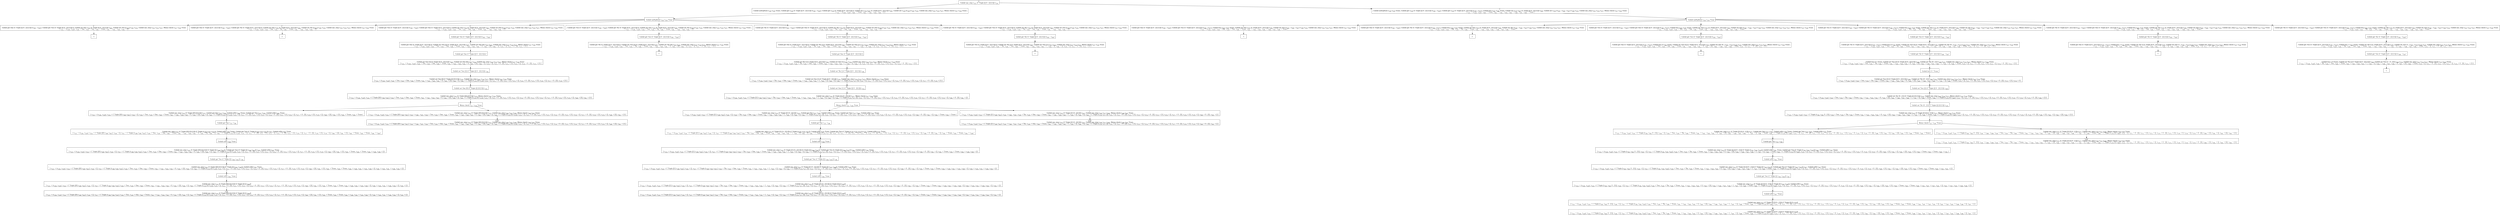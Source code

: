 digraph {
    graph [rankdir=TB
          ,bgcolor=transparent];
    node [shape=box
         ,fillcolor=white
         ,style=filled];
    0 [label=<O <BR/> Unfold one_step v<SUB>522</SUB> (C Triple [[] 0 : [2] [1]]) v<SUB>524</SUB>>];
    1 [label=<C <BR/> Unfold notEqStick v<SUB>558</SUB> v<SUB>559</SUB> Trueo, Unfold get v<SUB>558</SUB> (C Triple [[] 0 : [2] [1]]) (v<SUB>562</SUB> : v<SUB>563</SUB>), Unfold get v<SUB>559</SUB> (C Triple [[] 0 : [2] [1]]) [], Unfold set v<SUB>558</SUB> v<SUB>563</SUB> (C Triple [[] 0 : [2] [1]]) v<SUB>565</SUB>, Unfold set v<SUB>559</SUB> [v<SUB>562</SUB>] v<SUB>565</SUB> v<SUB>524</SUB>, Unfold one_step v<SUB>555</SUB> v<SUB>524</SUB> v<SUB>557</SUB>, Memo check v<SUB>557</SUB> v<SUB>556</SUB> Trueo <BR/>  [ v<SUB>522</SUB> &rarr; (v<SUB>558</SUB>, v<SUB>559</SUB>), v<SUB>560</SUB> &rarr; Trueo, v<SUB>561</SUB> &rarr; v<SUB>562</SUB> : v<SUB>563</SUB>, v<SUB>564</SUB> &rarr; [] ] >];
    2 [label=<C <BR/> Unfold notEqStick v<SUB>558</SUB> v<SUB>559</SUB> Trueo, Unfold get v<SUB>558</SUB> (C Triple [[] 0 : [2] [1]]) (v<SUB>562</SUB> : v<SUB>563</SUB>), Unfold get v<SUB>559</SUB> (C Triple [[] 0 : [2] [1]]) (v<SUB>566</SUB> : v<SUB>567</SUB>), Unfold less v<SUB>562</SUB> v<SUB>566</SUB> Trueo, Unfold set v<SUB>558</SUB> v<SUB>563</SUB> (C Triple [[] 0 : [2] [1]]) v<SUB>569</SUB>, Unfold set v<SUB>559</SUB> (v<SUB>562</SUB> : v<SUB>566</SUB> : v<SUB>567</SUB>) v<SUB>569</SUB> v<SUB>524</SUB>, Unfold one_step v<SUB>555</SUB> v<SUB>524</SUB> v<SUB>557</SUB>, Memo check v<SUB>557</SUB> v<SUB>556</SUB> Trueo <BR/>  [ v<SUB>522</SUB> &rarr; (v<SUB>558</SUB>, v<SUB>559</SUB>), v<SUB>560</SUB> &rarr; Trueo, v<SUB>561</SUB> &rarr; v<SUB>562</SUB> : v<SUB>563</SUB>, v<SUB>564</SUB> &rarr; v<SUB>566</SUB> : v<SUB>567</SUB>, v<SUB>568</SUB> &rarr; Trueo ] >];
    3 [label=<O <BR/> Unfold notEqStick v<SUB>558</SUB> v<SUB>559</SUB> Trueo>];
    4 [label=<C <BR/> Unfold get One (C Triple [[] 0 : [2] [1]]) (v<SUB>562</SUB> : v<SUB>563</SUB>), Unfold get Two (C Triple [[] 0 : [2] [1]]) [], Unfold set One v<SUB>563</SUB> (C Triple [[] 0 : [2] [1]]) v<SUB>565</SUB>, Unfold set Two [v<SUB>562</SUB>] v<SUB>565</SUB> v<SUB>524</SUB>, Unfold one_step v<SUB>555</SUB> v<SUB>524</SUB> v<SUB>557</SUB>, Memo check v<SUB>557</SUB> v<SUB>556</SUB> Trueo <BR/>  [ v<SUB>522</SUB> &rarr; (v<SUB>558</SUB>, v<SUB>559</SUB>), v<SUB>558</SUB> &rarr; One, v<SUB>559</SUB> &rarr; Two, v<SUB>560</SUB> &rarr; Trueo, v<SUB>561</SUB> &rarr; v<SUB>562</SUB> : v<SUB>563</SUB>, v<SUB>564</SUB> &rarr; [] ] >];
    5 [label=<C <BR/> Unfold get One (C Triple [[] 0 : [2] [1]]) (v<SUB>562</SUB> : v<SUB>563</SUB>), Unfold get Thr (C Triple [[] 0 : [2] [1]]) [], Unfold set One v<SUB>563</SUB> (C Triple [[] 0 : [2] [1]]) v<SUB>565</SUB>, Unfold set Thr [v<SUB>562</SUB>] v<SUB>565</SUB> v<SUB>524</SUB>, Unfold one_step v<SUB>555</SUB> v<SUB>524</SUB> v<SUB>557</SUB>, Memo check v<SUB>557</SUB> v<SUB>556</SUB> Trueo <BR/>  [ v<SUB>522</SUB> &rarr; (v<SUB>558</SUB>, v<SUB>559</SUB>), v<SUB>558</SUB> &rarr; One, v<SUB>559</SUB> &rarr; Thr, v<SUB>560</SUB> &rarr; Trueo, v<SUB>561</SUB> &rarr; v<SUB>562</SUB> : v<SUB>563</SUB>, v<SUB>564</SUB> &rarr; [] ] >];
    6 [label=<C <BR/> Unfold get Two (C Triple [[] 0 : [2] [1]]) (v<SUB>562</SUB> : v<SUB>563</SUB>), Unfold get One (C Triple [[] 0 : [2] [1]]) [], Unfold set Two v<SUB>563</SUB> (C Triple [[] 0 : [2] [1]]) v<SUB>565</SUB>, Unfold set One [v<SUB>562</SUB>] v<SUB>565</SUB> v<SUB>524</SUB>, Unfold one_step v<SUB>555</SUB> v<SUB>524</SUB> v<SUB>557</SUB>, Memo check v<SUB>557</SUB> v<SUB>556</SUB> Trueo <BR/>  [ v<SUB>522</SUB> &rarr; (v<SUB>558</SUB>, v<SUB>559</SUB>), v<SUB>558</SUB> &rarr; Two, v<SUB>559</SUB> &rarr; One, v<SUB>560</SUB> &rarr; Trueo, v<SUB>561</SUB> &rarr; v<SUB>562</SUB> : v<SUB>563</SUB>, v<SUB>564</SUB> &rarr; [] ] >];
    7 [label=<C <BR/> Unfold get Two (C Triple [[] 0 : [2] [1]]) (v<SUB>562</SUB> : v<SUB>563</SUB>), Unfold get Thr (C Triple [[] 0 : [2] [1]]) [], Unfold set Two v<SUB>563</SUB> (C Triple [[] 0 : [2] [1]]) v<SUB>565</SUB>, Unfold set Thr [v<SUB>562</SUB>] v<SUB>565</SUB> v<SUB>524</SUB>, Unfold one_step v<SUB>555</SUB> v<SUB>524</SUB> v<SUB>557</SUB>, Memo check v<SUB>557</SUB> v<SUB>556</SUB> Trueo <BR/>  [ v<SUB>522</SUB> &rarr; (v<SUB>558</SUB>, v<SUB>559</SUB>), v<SUB>558</SUB> &rarr; Two, v<SUB>559</SUB> &rarr; Thr, v<SUB>560</SUB> &rarr; Trueo, v<SUB>561</SUB> &rarr; v<SUB>562</SUB> : v<SUB>563</SUB>, v<SUB>564</SUB> &rarr; [] ] >];
    8 [label=<C <BR/> Unfold get Thr (C Triple [[] 0 : [2] [1]]) (v<SUB>562</SUB> : v<SUB>563</SUB>), Unfold get One (C Triple [[] 0 : [2] [1]]) [], Unfold set Thr v<SUB>563</SUB> (C Triple [[] 0 : [2] [1]]) v<SUB>565</SUB>, Unfold set One [v<SUB>562</SUB>] v<SUB>565</SUB> v<SUB>524</SUB>, Unfold one_step v<SUB>555</SUB> v<SUB>524</SUB> v<SUB>557</SUB>, Memo check v<SUB>557</SUB> v<SUB>556</SUB> Trueo <BR/>  [ v<SUB>522</SUB> &rarr; (v<SUB>558</SUB>, v<SUB>559</SUB>), v<SUB>558</SUB> &rarr; Thr, v<SUB>559</SUB> &rarr; One, v<SUB>560</SUB> &rarr; Trueo, v<SUB>561</SUB> &rarr; v<SUB>562</SUB> : v<SUB>563</SUB>, v<SUB>564</SUB> &rarr; [] ] >];
    9 [label=<C <BR/> Unfold get Thr (C Triple [[] 0 : [2] [1]]) (v<SUB>562</SUB> : v<SUB>563</SUB>), Unfold get Two (C Triple [[] 0 : [2] [1]]) [], Unfold set Thr v<SUB>563</SUB> (C Triple [[] 0 : [2] [1]]) v<SUB>565</SUB>, Unfold set Two [v<SUB>562</SUB>] v<SUB>565</SUB> v<SUB>524</SUB>, Unfold one_step v<SUB>555</SUB> v<SUB>524</SUB> v<SUB>557</SUB>, Memo check v<SUB>557</SUB> v<SUB>556</SUB> Trueo <BR/>  [ v<SUB>522</SUB> &rarr; (v<SUB>558</SUB>, v<SUB>559</SUB>), v<SUB>558</SUB> &rarr; Thr, v<SUB>559</SUB> &rarr; Two, v<SUB>560</SUB> &rarr; Trueo, v<SUB>561</SUB> &rarr; v<SUB>562</SUB> : v<SUB>563</SUB>, v<SUB>564</SUB> &rarr; [] ] >];
    10 [label=<_|_>];
    11 [label=<_|_>];
    12 [label=<O <BR/> Unfold get Two (C Triple [[] 0 : [2] [1]]) (v<SUB>562</SUB> : v<SUB>563</SUB>)>];
    13 [label=<C <BR/> Unfold get One (C Triple [[] 0 : [2] [1]]) [], Unfold set Two [2] (C Triple [[] 0 : [2] [1]]) v<SUB>565</SUB>, Unfold set One [0] v<SUB>565</SUB> v<SUB>524</SUB>, Unfold one_step v<SUB>555</SUB> v<SUB>524</SUB> v<SUB>557</SUB>, Memo check v<SUB>557</SUB> v<SUB>556</SUB> Trueo <BR/>  [ v<SUB>522</SUB> &rarr; (v<SUB>558</SUB>, v<SUB>559</SUB>), v<SUB>558</SUB> &rarr; Two, v<SUB>559</SUB> &rarr; One, v<SUB>560</SUB> &rarr; Trueo, v<SUB>561</SUB> &rarr; v<SUB>562</SUB> : v<SUB>563</SUB>, v<SUB>562</SUB> &rarr; 0, v<SUB>563</SUB> &rarr; [2], v<SUB>564</SUB> &rarr; [], v<SUB>570</SUB> &rarr; [], v<SUB>571</SUB> &rarr; 0 : [2], v<SUB>572</SUB> &rarr; [1] ] >];
    14 [label=<O <BR/> Unfold get One (C Triple [[] 0 : [2] [1]]) []>];
    15 [label=<C <BR/> Unfold set Two [2] (C Triple [[] 0 : [2] [1]]) v<SUB>565</SUB>, Unfold set One [0] v<SUB>565</SUB> v<SUB>524</SUB>, Unfold one_step v<SUB>555</SUB> v<SUB>524</SUB> v<SUB>557</SUB>, Memo check v<SUB>557</SUB> v<SUB>556</SUB> Trueo <BR/>  [ v<SUB>522</SUB> &rarr; (v<SUB>558</SUB>, v<SUB>559</SUB>), v<SUB>558</SUB> &rarr; Two, v<SUB>559</SUB> &rarr; One, v<SUB>560</SUB> &rarr; Trueo, v<SUB>561</SUB> &rarr; v<SUB>562</SUB> : v<SUB>563</SUB>, v<SUB>562</SUB> &rarr; 0, v<SUB>563</SUB> &rarr; [2], v<SUB>564</SUB> &rarr; [], v<SUB>570</SUB> &rarr; [], v<SUB>571</SUB> &rarr; 0 : [2], v<SUB>572</SUB> &rarr; [1], v<SUB>573</SUB> &rarr; [], v<SUB>574</SUB> &rarr; 0 : [2], v<SUB>575</SUB> &rarr; [1] ] >];
    16 [label=<O <BR/> Unfold set Two [2] (C Triple [[] 0 : [2] [1]]) v<SUB>565</SUB>>];
    17 [label=<C <BR/> Unfold set One [0] (C Triple [[] [2] [1]]) v<SUB>524</SUB>, Unfold one_step v<SUB>555</SUB> v<SUB>524</SUB> v<SUB>557</SUB>, Memo check v<SUB>557</SUB> v<SUB>556</SUB> Trueo <BR/>  [ v<SUB>522</SUB> &rarr; (v<SUB>558</SUB>, v<SUB>559</SUB>), v<SUB>558</SUB> &rarr; Two, v<SUB>559</SUB> &rarr; One, v<SUB>560</SUB> &rarr; Trueo, v<SUB>561</SUB> &rarr; v<SUB>562</SUB> : v<SUB>563</SUB>, v<SUB>562</SUB> &rarr; 0, v<SUB>563</SUB> &rarr; [2], v<SUB>564</SUB> &rarr; [], v<SUB>565</SUB> &rarr; C Triple [v<SUB>576</SUB> [2] v<SUB>578</SUB>], v<SUB>570</SUB> &rarr; [], v<SUB>571</SUB> &rarr; 0 : [2], v<SUB>572</SUB> &rarr; [1], v<SUB>573</SUB> &rarr; [], v<SUB>574</SUB> &rarr; 0 : [2], v<SUB>575</SUB> &rarr; [1], v<SUB>576</SUB> &rarr; [], v<SUB>577</SUB> &rarr; 0 : [2], v<SUB>578</SUB> &rarr; [1] ] >];
    18 [label=<O <BR/> Unfold set One [0] (C Triple [[] [2] [1]]) v<SUB>524</SUB>>];
    19 [label=<C <BR/> Unfold one_step v<SUB>555</SUB> (C Triple [[0] [2] [1]]) v<SUB>557</SUB>, Memo check v<SUB>557</SUB> v<SUB>556</SUB> Trueo <BR/>  [ v<SUB>522</SUB> &rarr; (v<SUB>558</SUB>, v<SUB>559</SUB>), v<SUB>524</SUB> &rarr; C Triple [[0] v<SUB>580</SUB> v<SUB>581</SUB>], v<SUB>558</SUB> &rarr; Two, v<SUB>559</SUB> &rarr; One, v<SUB>560</SUB> &rarr; Trueo, v<SUB>561</SUB> &rarr; v<SUB>562</SUB> : v<SUB>563</SUB>, v<SUB>562</SUB> &rarr; 0, v<SUB>563</SUB> &rarr; [2], v<SUB>564</SUB> &rarr; [], v<SUB>565</SUB> &rarr; C Triple [v<SUB>576</SUB> [2] v<SUB>578</SUB>], v<SUB>570</SUB> &rarr; [], v<SUB>571</SUB> &rarr; 0 : [2], v<SUB>572</SUB> &rarr; [1], v<SUB>573</SUB> &rarr; [], v<SUB>574</SUB> &rarr; 0 : [2], v<SUB>575</SUB> &rarr; [1], v<SUB>576</SUB> &rarr; [], v<SUB>577</SUB> &rarr; 0 : [2], v<SUB>578</SUB> &rarr; [1], v<SUB>579</SUB> &rarr; [], v<SUB>580</SUB> &rarr; [2], v<SUB>581</SUB> &rarr; [1] ] >];
    20 [label=<O <BR/> Memo check v<SUB>557</SUB> v<SUB>556</SUB> Trueo>];
    21 [label=<C <BR/> Unfold one_step v<SUB>555</SUB> (C Triple [[0] [2] [1]]) v<SUB>557</SUB>, Unfold get One v<SUB>557</SUB> v<SUB>584</SUB>, Unfold isNil v<SUB>584</SUB> Trueo, Unfold get Two v<SUB>557</SUB> v<SUB>585</SUB>, Unfold isNil v<SUB>585</SUB> Trueo <BR/>  [ v<SUB>522</SUB> &rarr; (v<SUB>558</SUB>, v<SUB>559</SUB>), v<SUB>524</SUB> &rarr; C Triple [[0] v<SUB>580</SUB> v<SUB>581</SUB>], v<SUB>556</SUB> &rarr; [], v<SUB>558</SUB> &rarr; Two, v<SUB>559</SUB> &rarr; One, v<SUB>560</SUB> &rarr; Trueo, v<SUB>561</SUB> &rarr; v<SUB>562</SUB> : v<SUB>563</SUB>, v<SUB>562</SUB> &rarr; 0, v<SUB>563</SUB> &rarr; [2], v<SUB>564</SUB> &rarr; [], v<SUB>565</SUB> &rarr; C Triple [v<SUB>576</SUB> [2] v<SUB>578</SUB>], v<SUB>570</SUB> &rarr; [], v<SUB>571</SUB> &rarr; 0 : [2], v<SUB>572</SUB> &rarr; [1], v<SUB>573</SUB> &rarr; [], v<SUB>574</SUB> &rarr; 0 : [2], v<SUB>575</SUB> &rarr; [1], v<SUB>576</SUB> &rarr; [], v<SUB>577</SUB> &rarr; 0 : [2], v<SUB>578</SUB> &rarr; [1], v<SUB>579</SUB> &rarr; [], v<SUB>580</SUB> &rarr; [2], v<SUB>581</SUB> &rarr; [1], v<SUB>582</SUB> &rarr; Trueo, v<SUB>583</SUB> &rarr; Trueo ] >];
    22 [label=<C <BR/> Unfold one_step v<SUB>555</SUB> (C Triple [[0] [2] [1]]) v<SUB>557</SUB>, Unfold one_step v<SUB>586</SUB> v<SUB>557</SUB> v<SUB>588</SUB>, Memo check v<SUB>588</SUB> v<SUB>587</SUB> Trueo <BR/>  [ v<SUB>522</SUB> &rarr; (v<SUB>558</SUB>, v<SUB>559</SUB>), v<SUB>524</SUB> &rarr; C Triple [[0] v<SUB>580</SUB> v<SUB>581</SUB>], v<SUB>556</SUB> &rarr; v<SUB>586</SUB> : v<SUB>587</SUB>, v<SUB>558</SUB> &rarr; Two, v<SUB>559</SUB> &rarr; One, v<SUB>560</SUB> &rarr; Trueo, v<SUB>561</SUB> &rarr; v<SUB>562</SUB> : v<SUB>563</SUB>, v<SUB>562</SUB> &rarr; 0, v<SUB>563</SUB> &rarr; [2], v<SUB>564</SUB> &rarr; [], v<SUB>565</SUB> &rarr; C Triple [v<SUB>576</SUB> [2] v<SUB>578</SUB>], v<SUB>570</SUB> &rarr; [], v<SUB>571</SUB> &rarr; 0 : [2], v<SUB>572</SUB> &rarr; [1], v<SUB>573</SUB> &rarr; [], v<SUB>574</SUB> &rarr; 0 : [2], v<SUB>575</SUB> &rarr; [1], v<SUB>576</SUB> &rarr; [], v<SUB>577</SUB> &rarr; 0 : [2], v<SUB>578</SUB> &rarr; [1], v<SUB>579</SUB> &rarr; [], v<SUB>580</SUB> &rarr; [2], v<SUB>581</SUB> &rarr; [1] ] >];
    23 [label=<O <BR/> Unfold get One v<SUB>557</SUB> v<SUB>584</SUB>>];
    24 [label=<C <BR/> Unfold one_step v<SUB>555</SUB> (C Triple [[0] [2] [1]]) (C Triple [v<SUB>589</SUB> v<SUB>590</SUB> v<SUB>591</SUB>]), Unfold isNil v<SUB>589</SUB> Trueo, Unfold get Two (C Triple [v<SUB>589</SUB> v<SUB>590</SUB> v<SUB>591</SUB>]) v<SUB>585</SUB>, Unfold isNil v<SUB>585</SUB> Trueo <BR/>  [ v<SUB>522</SUB> &rarr; (v<SUB>558</SUB>, v<SUB>559</SUB>), v<SUB>524</SUB> &rarr; C Triple [[0] v<SUB>580</SUB> v<SUB>581</SUB>], v<SUB>556</SUB> &rarr; [], v<SUB>557</SUB> &rarr; C Triple [v<SUB>589</SUB> v<SUB>590</SUB> v<SUB>591</SUB>], v<SUB>558</SUB> &rarr; Two, v<SUB>559</SUB> &rarr; One, v<SUB>560</SUB> &rarr; Trueo, v<SUB>561</SUB> &rarr; v<SUB>562</SUB> : v<SUB>563</SUB>, v<SUB>562</SUB> &rarr; 0, v<SUB>563</SUB> &rarr; [2], v<SUB>564</SUB> &rarr; [], v<SUB>565</SUB> &rarr; C Triple [v<SUB>576</SUB> [2] v<SUB>578</SUB>], v<SUB>570</SUB> &rarr; [], v<SUB>571</SUB> &rarr; 0 : [2], v<SUB>572</SUB> &rarr; [1], v<SUB>573</SUB> &rarr; [], v<SUB>574</SUB> &rarr; 0 : [2], v<SUB>575</SUB> &rarr; [1], v<SUB>576</SUB> &rarr; [], v<SUB>577</SUB> &rarr; 0 : [2], v<SUB>578</SUB> &rarr; [1], v<SUB>579</SUB> &rarr; [], v<SUB>580</SUB> &rarr; [2], v<SUB>581</SUB> &rarr; [1], v<SUB>582</SUB> &rarr; Trueo, v<SUB>583</SUB> &rarr; Trueo, v<SUB>584</SUB> &rarr; v<SUB>589</SUB> ] >];
    25 [label=<O <BR/> Unfold isNil v<SUB>589</SUB> Trueo>];
    26 [label=<C <BR/> Unfold one_step v<SUB>555</SUB> (C Triple [[0] [2] [1]]) (C Triple [[] v<SUB>590</SUB> v<SUB>591</SUB>]), Unfold get Two (C Triple [[] v<SUB>590</SUB> v<SUB>591</SUB>]) v<SUB>585</SUB>, Unfold isNil v<SUB>585</SUB> Trueo <BR/>  [ v<SUB>522</SUB> &rarr; (v<SUB>558</SUB>, v<SUB>559</SUB>), v<SUB>524</SUB> &rarr; C Triple [[0] v<SUB>580</SUB> v<SUB>581</SUB>], v<SUB>556</SUB> &rarr; [], v<SUB>557</SUB> &rarr; C Triple [v<SUB>589</SUB> v<SUB>590</SUB> v<SUB>591</SUB>], v<SUB>558</SUB> &rarr; Two, v<SUB>559</SUB> &rarr; One, v<SUB>560</SUB> &rarr; Trueo, v<SUB>561</SUB> &rarr; v<SUB>562</SUB> : v<SUB>563</SUB>, v<SUB>562</SUB> &rarr; 0, v<SUB>563</SUB> &rarr; [2], v<SUB>564</SUB> &rarr; [], v<SUB>565</SUB> &rarr; C Triple [v<SUB>576</SUB> [2] v<SUB>578</SUB>], v<SUB>570</SUB> &rarr; [], v<SUB>571</SUB> &rarr; 0 : [2], v<SUB>572</SUB> &rarr; [1], v<SUB>573</SUB> &rarr; [], v<SUB>574</SUB> &rarr; 0 : [2], v<SUB>575</SUB> &rarr; [1], v<SUB>576</SUB> &rarr; [], v<SUB>577</SUB> &rarr; 0 : [2], v<SUB>578</SUB> &rarr; [1], v<SUB>579</SUB> &rarr; [], v<SUB>580</SUB> &rarr; [2], v<SUB>581</SUB> &rarr; [1], v<SUB>582</SUB> &rarr; Trueo, v<SUB>583</SUB> &rarr; Trueo, v<SUB>584</SUB> &rarr; v<SUB>589</SUB>, v<SUB>589</SUB> &rarr; [] ] >];
    27 [label=<O <BR/> Unfold get Two (C Triple [[] v<SUB>590</SUB> v<SUB>591</SUB>]) v<SUB>585</SUB>>];
    28 [label=<C <BR/> Unfold one_step v<SUB>555</SUB> (C Triple [[0] [2] [1]]) (C Triple [[] v<SUB>595</SUB> v<SUB>596</SUB>]), Unfold isNil v<SUB>595</SUB> Trueo <BR/>  [ v<SUB>522</SUB> &rarr; (v<SUB>558</SUB>, v<SUB>559</SUB>), v<SUB>524</SUB> &rarr; C Triple [[0] v<SUB>580</SUB> v<SUB>581</SUB>], v<SUB>556</SUB> &rarr; [], v<SUB>557</SUB> &rarr; C Triple [v<SUB>589</SUB> v<SUB>590</SUB> v<SUB>591</SUB>], v<SUB>558</SUB> &rarr; Two, v<SUB>559</SUB> &rarr; One, v<SUB>560</SUB> &rarr; Trueo, v<SUB>561</SUB> &rarr; v<SUB>562</SUB> : v<SUB>563</SUB>, v<SUB>562</SUB> &rarr; 0, v<SUB>563</SUB> &rarr; [2], v<SUB>564</SUB> &rarr; [], v<SUB>565</SUB> &rarr; C Triple [v<SUB>576</SUB> [2] v<SUB>578</SUB>], v<SUB>570</SUB> &rarr; [], v<SUB>571</SUB> &rarr; 0 : [2], v<SUB>572</SUB> &rarr; [1], v<SUB>573</SUB> &rarr; [], v<SUB>574</SUB> &rarr; 0 : [2], v<SUB>575</SUB> &rarr; [1], v<SUB>576</SUB> &rarr; [], v<SUB>577</SUB> &rarr; 0 : [2], v<SUB>578</SUB> &rarr; [1], v<SUB>579</SUB> &rarr; [], v<SUB>580</SUB> &rarr; [2], v<SUB>581</SUB> &rarr; [1], v<SUB>582</SUB> &rarr; Trueo, v<SUB>583</SUB> &rarr; Trueo, v<SUB>584</SUB> &rarr; v<SUB>589</SUB>, v<SUB>585</SUB> &rarr; v<SUB>595</SUB>, v<SUB>589</SUB> &rarr; [], v<SUB>590</SUB> &rarr; v<SUB>595</SUB>, v<SUB>591</SUB> &rarr; v<SUB>596</SUB>, v<SUB>594</SUB> &rarr; [] ] >];
    29 [label=<O <BR/> Unfold isNil v<SUB>595</SUB> Trueo>];
    30 [label=<C <BR/> Unfold one_step v<SUB>555</SUB> (C Triple [[0] [2] [1]]) (C Triple [[] [] v<SUB>596</SUB>]) <BR/>  [ v<SUB>522</SUB> &rarr; (v<SUB>558</SUB>, v<SUB>559</SUB>), v<SUB>524</SUB> &rarr; C Triple [[0] v<SUB>580</SUB> v<SUB>581</SUB>], v<SUB>556</SUB> &rarr; [], v<SUB>557</SUB> &rarr; C Triple [v<SUB>589</SUB> v<SUB>590</SUB> v<SUB>591</SUB>], v<SUB>558</SUB> &rarr; Two, v<SUB>559</SUB> &rarr; One, v<SUB>560</SUB> &rarr; Trueo, v<SUB>561</SUB> &rarr; v<SUB>562</SUB> : v<SUB>563</SUB>, v<SUB>562</SUB> &rarr; 0, v<SUB>563</SUB> &rarr; [2], v<SUB>564</SUB> &rarr; [], v<SUB>565</SUB> &rarr; C Triple [v<SUB>576</SUB> [2] v<SUB>578</SUB>], v<SUB>570</SUB> &rarr; [], v<SUB>571</SUB> &rarr; 0 : [2], v<SUB>572</SUB> &rarr; [1], v<SUB>573</SUB> &rarr; [], v<SUB>574</SUB> &rarr; 0 : [2], v<SUB>575</SUB> &rarr; [1], v<SUB>576</SUB> &rarr; [], v<SUB>577</SUB> &rarr; 0 : [2], v<SUB>578</SUB> &rarr; [1], v<SUB>579</SUB> &rarr; [], v<SUB>580</SUB> &rarr; [2], v<SUB>581</SUB> &rarr; [1], v<SUB>582</SUB> &rarr; Trueo, v<SUB>583</SUB> &rarr; Trueo, v<SUB>584</SUB> &rarr; v<SUB>589</SUB>, v<SUB>585</SUB> &rarr; v<SUB>595</SUB>, v<SUB>589</SUB> &rarr; [], v<SUB>590</SUB> &rarr; v<SUB>595</SUB>, v<SUB>591</SUB> &rarr; v<SUB>596</SUB>, v<SUB>594</SUB> &rarr; [], v<SUB>595</SUB> &rarr; [] ] >];
    31 [label=<Leaf <BR/> Unfold one_step v<SUB>555</SUB> (C Triple [[0] [2] [1]]) (C Triple [[] [] v<SUB>596</SUB>]) <BR/>  [ v<SUB>522</SUB> &rarr; (v<SUB>558</SUB>, v<SUB>559</SUB>), v<SUB>524</SUB> &rarr; C Triple [[0] v<SUB>580</SUB> v<SUB>581</SUB>], v<SUB>556</SUB> &rarr; [], v<SUB>557</SUB> &rarr; C Triple [v<SUB>589</SUB> v<SUB>590</SUB> v<SUB>591</SUB>], v<SUB>558</SUB> &rarr; Two, v<SUB>559</SUB> &rarr; One, v<SUB>560</SUB> &rarr; Trueo, v<SUB>561</SUB> &rarr; v<SUB>562</SUB> : v<SUB>563</SUB>, v<SUB>562</SUB> &rarr; 0, v<SUB>563</SUB> &rarr; [2], v<SUB>564</SUB> &rarr; [], v<SUB>565</SUB> &rarr; C Triple [v<SUB>576</SUB> [2] v<SUB>578</SUB>], v<SUB>570</SUB> &rarr; [], v<SUB>571</SUB> &rarr; 0 : [2], v<SUB>572</SUB> &rarr; [1], v<SUB>573</SUB> &rarr; [], v<SUB>574</SUB> &rarr; 0 : [2], v<SUB>575</SUB> &rarr; [1], v<SUB>576</SUB> &rarr; [], v<SUB>577</SUB> &rarr; 0 : [2], v<SUB>578</SUB> &rarr; [1], v<SUB>579</SUB> &rarr; [], v<SUB>580</SUB> &rarr; [2], v<SUB>581</SUB> &rarr; [1], v<SUB>582</SUB> &rarr; Trueo, v<SUB>583</SUB> &rarr; Trueo, v<SUB>584</SUB> &rarr; v<SUB>589</SUB>, v<SUB>585</SUB> &rarr; v<SUB>595</SUB>, v<SUB>589</SUB> &rarr; [], v<SUB>590</SUB> &rarr; v<SUB>595</SUB>, v<SUB>591</SUB> &rarr; v<SUB>596</SUB>, v<SUB>594</SUB> &rarr; [], v<SUB>595</SUB> &rarr; [] ] >];
    32 [label=<Leaf <BR/> Unfold one_step v<SUB>555</SUB> (C Triple [[0] [2] [1]]) v<SUB>557</SUB>, Unfold one_step v<SUB>586</SUB> v<SUB>557</SUB> v<SUB>588</SUB>, Memo check v<SUB>588</SUB> v<SUB>587</SUB> Trueo <BR/>  [ v<SUB>522</SUB> &rarr; (v<SUB>558</SUB>, v<SUB>559</SUB>), v<SUB>524</SUB> &rarr; C Triple [[0] v<SUB>580</SUB> v<SUB>581</SUB>], v<SUB>556</SUB> &rarr; v<SUB>586</SUB> : v<SUB>587</SUB>, v<SUB>558</SUB> &rarr; Two, v<SUB>559</SUB> &rarr; One, v<SUB>560</SUB> &rarr; Trueo, v<SUB>561</SUB> &rarr; v<SUB>562</SUB> : v<SUB>563</SUB>, v<SUB>562</SUB> &rarr; 0, v<SUB>563</SUB> &rarr; [2], v<SUB>564</SUB> &rarr; [], v<SUB>565</SUB> &rarr; C Triple [v<SUB>576</SUB> [2] v<SUB>578</SUB>], v<SUB>570</SUB> &rarr; [], v<SUB>571</SUB> &rarr; 0 : [2], v<SUB>572</SUB> &rarr; [1], v<SUB>573</SUB> &rarr; [], v<SUB>574</SUB> &rarr; 0 : [2], v<SUB>575</SUB> &rarr; [1], v<SUB>576</SUB> &rarr; [], v<SUB>577</SUB> &rarr; 0 : [2], v<SUB>578</SUB> &rarr; [1], v<SUB>579</SUB> &rarr; [], v<SUB>580</SUB> &rarr; [2], v<SUB>581</SUB> &rarr; [1] ] >];
    33 [label=<O <BR/> Unfold get Two (C Triple [[] 0 : [2] [1]]) (v<SUB>562</SUB> : v<SUB>563</SUB>)>];
    34 [label=<C <BR/> Unfold get Thr (C Triple [[] 0 : [2] [1]]) [], Unfold set Two [2] (C Triple [[] 0 : [2] [1]]) v<SUB>565</SUB>, Unfold set Thr [0] v<SUB>565</SUB> v<SUB>524</SUB>, Unfold one_step v<SUB>555</SUB> v<SUB>524</SUB> v<SUB>557</SUB>, Memo check v<SUB>557</SUB> v<SUB>556</SUB> Trueo <BR/>  [ v<SUB>522</SUB> &rarr; (v<SUB>558</SUB>, v<SUB>559</SUB>), v<SUB>558</SUB> &rarr; Two, v<SUB>559</SUB> &rarr; Thr, v<SUB>560</SUB> &rarr; Trueo, v<SUB>561</SUB> &rarr; v<SUB>562</SUB> : v<SUB>563</SUB>, v<SUB>562</SUB> &rarr; 0, v<SUB>563</SUB> &rarr; [2], v<SUB>564</SUB> &rarr; [], v<SUB>570</SUB> &rarr; [], v<SUB>571</SUB> &rarr; 0 : [2], v<SUB>572</SUB> &rarr; [1] ] >];
    35 [label=<_|_>];
    36 [label=<O <BR/> Unfold get Thr (C Triple [[] 0 : [2] [1]]) (v<SUB>562</SUB> : v<SUB>563</SUB>)>];
    37 [label=<C <BR/> Unfold get One (C Triple [[] 0 : [2] [1]]) [], Unfold set Thr [] (C Triple [[] 0 : [2] [1]]) v<SUB>565</SUB>, Unfold set One [1] v<SUB>565</SUB> v<SUB>524</SUB>, Unfold one_step v<SUB>555</SUB> v<SUB>524</SUB> v<SUB>557</SUB>, Memo check v<SUB>557</SUB> v<SUB>556</SUB> Trueo <BR/>  [ v<SUB>522</SUB> &rarr; (v<SUB>558</SUB>, v<SUB>559</SUB>), v<SUB>558</SUB> &rarr; Thr, v<SUB>559</SUB> &rarr; One, v<SUB>560</SUB> &rarr; Trueo, v<SUB>561</SUB> &rarr; v<SUB>562</SUB> : v<SUB>563</SUB>, v<SUB>562</SUB> &rarr; 1, v<SUB>563</SUB> &rarr; [], v<SUB>564</SUB> &rarr; [], v<SUB>570</SUB> &rarr; [], v<SUB>571</SUB> &rarr; 0 : [2], v<SUB>572</SUB> &rarr; [1] ] >];
    38 [label=<O <BR/> Unfold get One (C Triple [[] 0 : [2] [1]]) []>];
    39 [label=<C <BR/> Unfold set Thr [] (C Triple [[] 0 : [2] [1]]) v<SUB>565</SUB>, Unfold set One [1] v<SUB>565</SUB> v<SUB>524</SUB>, Unfold one_step v<SUB>555</SUB> v<SUB>524</SUB> v<SUB>557</SUB>, Memo check v<SUB>557</SUB> v<SUB>556</SUB> Trueo <BR/>  [ v<SUB>522</SUB> &rarr; (v<SUB>558</SUB>, v<SUB>559</SUB>), v<SUB>558</SUB> &rarr; Thr, v<SUB>559</SUB> &rarr; One, v<SUB>560</SUB> &rarr; Trueo, v<SUB>561</SUB> &rarr; v<SUB>562</SUB> : v<SUB>563</SUB>, v<SUB>562</SUB> &rarr; 1, v<SUB>563</SUB> &rarr; [], v<SUB>564</SUB> &rarr; [], v<SUB>570</SUB> &rarr; [], v<SUB>571</SUB> &rarr; 0 : [2], v<SUB>572</SUB> &rarr; [1], v<SUB>573</SUB> &rarr; [], v<SUB>574</SUB> &rarr; 0 : [2], v<SUB>575</SUB> &rarr; [1] ] >];
    40 [label=<O <BR/> Unfold set Thr [] (C Triple [[] 0 : [2] [1]]) v<SUB>565</SUB>>];
    41 [label=<C <BR/> Unfold set One [1] (C Triple [[] 0 : [2] []]) v<SUB>524</SUB>, Unfold one_step v<SUB>555</SUB> v<SUB>524</SUB> v<SUB>557</SUB>, Memo check v<SUB>557</SUB> v<SUB>556</SUB> Trueo <BR/>  [ v<SUB>522</SUB> &rarr; (v<SUB>558</SUB>, v<SUB>559</SUB>), v<SUB>558</SUB> &rarr; Thr, v<SUB>559</SUB> &rarr; One, v<SUB>560</SUB> &rarr; Trueo, v<SUB>561</SUB> &rarr; v<SUB>562</SUB> : v<SUB>563</SUB>, v<SUB>562</SUB> &rarr; 1, v<SUB>563</SUB> &rarr; [], v<SUB>564</SUB> &rarr; [], v<SUB>565</SUB> &rarr; C Triple [v<SUB>576</SUB> v<SUB>577</SUB> []], v<SUB>570</SUB> &rarr; [], v<SUB>571</SUB> &rarr; 0 : [2], v<SUB>572</SUB> &rarr; [1], v<SUB>573</SUB> &rarr; [], v<SUB>574</SUB> &rarr; 0 : [2], v<SUB>575</SUB> &rarr; [1], v<SUB>576</SUB> &rarr; [], v<SUB>577</SUB> &rarr; 0 : [2], v<SUB>578</SUB> &rarr; [1] ] >];
    42 [label=<O <BR/> Unfold set One [1] (C Triple [[] 0 : [2] []]) v<SUB>524</SUB>>];
    43 [label=<C <BR/> Unfold one_step v<SUB>555</SUB> (C Triple [[1] 0 : [2] []]) v<SUB>557</SUB>, Memo check v<SUB>557</SUB> v<SUB>556</SUB> Trueo <BR/>  [ v<SUB>522</SUB> &rarr; (v<SUB>558</SUB>, v<SUB>559</SUB>), v<SUB>524</SUB> &rarr; C Triple [[1] v<SUB>580</SUB> v<SUB>581</SUB>], v<SUB>558</SUB> &rarr; Thr, v<SUB>559</SUB> &rarr; One, v<SUB>560</SUB> &rarr; Trueo, v<SUB>561</SUB> &rarr; v<SUB>562</SUB> : v<SUB>563</SUB>, v<SUB>562</SUB> &rarr; 1, v<SUB>563</SUB> &rarr; [], v<SUB>564</SUB> &rarr; [], v<SUB>565</SUB> &rarr; C Triple [v<SUB>576</SUB> v<SUB>577</SUB> []], v<SUB>570</SUB> &rarr; [], v<SUB>571</SUB> &rarr; 0 : [2], v<SUB>572</SUB> &rarr; [1], v<SUB>573</SUB> &rarr; [], v<SUB>574</SUB> &rarr; 0 : [2], v<SUB>575</SUB> &rarr; [1], v<SUB>576</SUB> &rarr; [], v<SUB>577</SUB> &rarr; 0 : [2], v<SUB>578</SUB> &rarr; [1], v<SUB>579</SUB> &rarr; [], v<SUB>580</SUB> &rarr; 0 : [2], v<SUB>581</SUB> &rarr; [] ] >];
    44 [label=<O <BR/> Memo check v<SUB>557</SUB> v<SUB>556</SUB> Trueo>];
    45 [label=<C <BR/> Unfold one_step v<SUB>555</SUB> (C Triple [[1] 0 : [2] []]) v<SUB>557</SUB>, Unfold get One v<SUB>557</SUB> v<SUB>584</SUB>, Unfold isNil v<SUB>584</SUB> Trueo, Unfold get Two v<SUB>557</SUB> v<SUB>585</SUB>, Unfold isNil v<SUB>585</SUB> Trueo <BR/>  [ v<SUB>522</SUB> &rarr; (v<SUB>558</SUB>, v<SUB>559</SUB>), v<SUB>524</SUB> &rarr; C Triple [[1] v<SUB>580</SUB> v<SUB>581</SUB>], v<SUB>556</SUB> &rarr; [], v<SUB>558</SUB> &rarr; Thr, v<SUB>559</SUB> &rarr; One, v<SUB>560</SUB> &rarr; Trueo, v<SUB>561</SUB> &rarr; v<SUB>562</SUB> : v<SUB>563</SUB>, v<SUB>562</SUB> &rarr; 1, v<SUB>563</SUB> &rarr; [], v<SUB>564</SUB> &rarr; [], v<SUB>565</SUB> &rarr; C Triple [v<SUB>576</SUB> v<SUB>577</SUB> []], v<SUB>570</SUB> &rarr; [], v<SUB>571</SUB> &rarr; 0 : [2], v<SUB>572</SUB> &rarr; [1], v<SUB>573</SUB> &rarr; [], v<SUB>574</SUB> &rarr; 0 : [2], v<SUB>575</SUB> &rarr; [1], v<SUB>576</SUB> &rarr; [], v<SUB>577</SUB> &rarr; 0 : [2], v<SUB>578</SUB> &rarr; [1], v<SUB>579</SUB> &rarr; [], v<SUB>580</SUB> &rarr; 0 : [2], v<SUB>581</SUB> &rarr; [], v<SUB>582</SUB> &rarr; Trueo, v<SUB>583</SUB> &rarr; Trueo ] >];
    46 [label=<C <BR/> Unfold one_step v<SUB>555</SUB> (C Triple [[1] 0 : [2] []]) v<SUB>557</SUB>, Unfold one_step v<SUB>586</SUB> v<SUB>557</SUB> v<SUB>588</SUB>, Memo check v<SUB>588</SUB> v<SUB>587</SUB> Trueo <BR/>  [ v<SUB>522</SUB> &rarr; (v<SUB>558</SUB>, v<SUB>559</SUB>), v<SUB>524</SUB> &rarr; C Triple [[1] v<SUB>580</SUB> v<SUB>581</SUB>], v<SUB>556</SUB> &rarr; v<SUB>586</SUB> : v<SUB>587</SUB>, v<SUB>558</SUB> &rarr; Thr, v<SUB>559</SUB> &rarr; One, v<SUB>560</SUB> &rarr; Trueo, v<SUB>561</SUB> &rarr; v<SUB>562</SUB> : v<SUB>563</SUB>, v<SUB>562</SUB> &rarr; 1, v<SUB>563</SUB> &rarr; [], v<SUB>564</SUB> &rarr; [], v<SUB>565</SUB> &rarr; C Triple [v<SUB>576</SUB> v<SUB>577</SUB> []], v<SUB>570</SUB> &rarr; [], v<SUB>571</SUB> &rarr; 0 : [2], v<SUB>572</SUB> &rarr; [1], v<SUB>573</SUB> &rarr; [], v<SUB>574</SUB> &rarr; 0 : [2], v<SUB>575</SUB> &rarr; [1], v<SUB>576</SUB> &rarr; [], v<SUB>577</SUB> &rarr; 0 : [2], v<SUB>578</SUB> &rarr; [1], v<SUB>579</SUB> &rarr; [], v<SUB>580</SUB> &rarr; 0 : [2], v<SUB>581</SUB> &rarr; [] ] >];
    47 [label=<O <BR/> Unfold get One v<SUB>557</SUB> v<SUB>584</SUB>>];
    48 [label=<C <BR/> Unfold one_step v<SUB>555</SUB> (C Triple [[1] 0 : [2] []]) (C Triple [v<SUB>589</SUB> v<SUB>590</SUB> v<SUB>591</SUB>]), Unfold isNil v<SUB>589</SUB> Trueo, Unfold get Two (C Triple [v<SUB>589</SUB> v<SUB>590</SUB> v<SUB>591</SUB>]) v<SUB>585</SUB>, Unfold isNil v<SUB>585</SUB> Trueo <BR/>  [ v<SUB>522</SUB> &rarr; (v<SUB>558</SUB>, v<SUB>559</SUB>), v<SUB>524</SUB> &rarr; C Triple [[1] v<SUB>580</SUB> v<SUB>581</SUB>], v<SUB>556</SUB> &rarr; [], v<SUB>557</SUB> &rarr; C Triple [v<SUB>589</SUB> v<SUB>590</SUB> v<SUB>591</SUB>], v<SUB>558</SUB> &rarr; Thr, v<SUB>559</SUB> &rarr; One, v<SUB>560</SUB> &rarr; Trueo, v<SUB>561</SUB> &rarr; v<SUB>562</SUB> : v<SUB>563</SUB>, v<SUB>562</SUB> &rarr; 1, v<SUB>563</SUB> &rarr; [], v<SUB>564</SUB> &rarr; [], v<SUB>565</SUB> &rarr; C Triple [v<SUB>576</SUB> v<SUB>577</SUB> []], v<SUB>570</SUB> &rarr; [], v<SUB>571</SUB> &rarr; 0 : [2], v<SUB>572</SUB> &rarr; [1], v<SUB>573</SUB> &rarr; [], v<SUB>574</SUB> &rarr; 0 : [2], v<SUB>575</SUB> &rarr; [1], v<SUB>576</SUB> &rarr; [], v<SUB>577</SUB> &rarr; 0 : [2], v<SUB>578</SUB> &rarr; [1], v<SUB>579</SUB> &rarr; [], v<SUB>580</SUB> &rarr; 0 : [2], v<SUB>581</SUB> &rarr; [], v<SUB>582</SUB> &rarr; Trueo, v<SUB>583</SUB> &rarr; Trueo, v<SUB>584</SUB> &rarr; v<SUB>589</SUB> ] >];
    49 [label=<O <BR/> Unfold isNil v<SUB>589</SUB> Trueo>];
    50 [label=<C <BR/> Unfold one_step v<SUB>555</SUB> (C Triple [[1] 0 : [2] []]) (C Triple [[] v<SUB>590</SUB> v<SUB>591</SUB>]), Unfold get Two (C Triple [[] v<SUB>590</SUB> v<SUB>591</SUB>]) v<SUB>585</SUB>, Unfold isNil v<SUB>585</SUB> Trueo <BR/>  [ v<SUB>522</SUB> &rarr; (v<SUB>558</SUB>, v<SUB>559</SUB>), v<SUB>524</SUB> &rarr; C Triple [[1] v<SUB>580</SUB> v<SUB>581</SUB>], v<SUB>556</SUB> &rarr; [], v<SUB>557</SUB> &rarr; C Triple [v<SUB>589</SUB> v<SUB>590</SUB> v<SUB>591</SUB>], v<SUB>558</SUB> &rarr; Thr, v<SUB>559</SUB> &rarr; One, v<SUB>560</SUB> &rarr; Trueo, v<SUB>561</SUB> &rarr; v<SUB>562</SUB> : v<SUB>563</SUB>, v<SUB>562</SUB> &rarr; 1, v<SUB>563</SUB> &rarr; [], v<SUB>564</SUB> &rarr; [], v<SUB>565</SUB> &rarr; C Triple [v<SUB>576</SUB> v<SUB>577</SUB> []], v<SUB>570</SUB> &rarr; [], v<SUB>571</SUB> &rarr; 0 : [2], v<SUB>572</SUB> &rarr; [1], v<SUB>573</SUB> &rarr; [], v<SUB>574</SUB> &rarr; 0 : [2], v<SUB>575</SUB> &rarr; [1], v<SUB>576</SUB> &rarr; [], v<SUB>577</SUB> &rarr; 0 : [2], v<SUB>578</SUB> &rarr; [1], v<SUB>579</SUB> &rarr; [], v<SUB>580</SUB> &rarr; 0 : [2], v<SUB>581</SUB> &rarr; [], v<SUB>582</SUB> &rarr; Trueo, v<SUB>583</SUB> &rarr; Trueo, v<SUB>584</SUB> &rarr; v<SUB>589</SUB>, v<SUB>589</SUB> &rarr; [] ] >];
    51 [label=<O <BR/> Unfold get Two (C Triple [[] v<SUB>590</SUB> v<SUB>591</SUB>]) v<SUB>585</SUB>>];
    52 [label=<C <BR/> Unfold one_step v<SUB>555</SUB> (C Triple [[1] 0 : [2] []]) (C Triple [[] v<SUB>595</SUB> v<SUB>596</SUB>]), Unfold isNil v<SUB>595</SUB> Trueo <BR/>  [ v<SUB>522</SUB> &rarr; (v<SUB>558</SUB>, v<SUB>559</SUB>), v<SUB>524</SUB> &rarr; C Triple [[1] v<SUB>580</SUB> v<SUB>581</SUB>], v<SUB>556</SUB> &rarr; [], v<SUB>557</SUB> &rarr; C Triple [v<SUB>589</SUB> v<SUB>590</SUB> v<SUB>591</SUB>], v<SUB>558</SUB> &rarr; Thr, v<SUB>559</SUB> &rarr; One, v<SUB>560</SUB> &rarr; Trueo, v<SUB>561</SUB> &rarr; v<SUB>562</SUB> : v<SUB>563</SUB>, v<SUB>562</SUB> &rarr; 1, v<SUB>563</SUB> &rarr; [], v<SUB>564</SUB> &rarr; [], v<SUB>565</SUB> &rarr; C Triple [v<SUB>576</SUB> v<SUB>577</SUB> []], v<SUB>570</SUB> &rarr; [], v<SUB>571</SUB> &rarr; 0 : [2], v<SUB>572</SUB> &rarr; [1], v<SUB>573</SUB> &rarr; [], v<SUB>574</SUB> &rarr; 0 : [2], v<SUB>575</SUB> &rarr; [1], v<SUB>576</SUB> &rarr; [], v<SUB>577</SUB> &rarr; 0 : [2], v<SUB>578</SUB> &rarr; [1], v<SUB>579</SUB> &rarr; [], v<SUB>580</SUB> &rarr; 0 : [2], v<SUB>581</SUB> &rarr; [], v<SUB>582</SUB> &rarr; Trueo, v<SUB>583</SUB> &rarr; Trueo, v<SUB>584</SUB> &rarr; v<SUB>589</SUB>, v<SUB>585</SUB> &rarr; v<SUB>595</SUB>, v<SUB>589</SUB> &rarr; [], v<SUB>590</SUB> &rarr; v<SUB>595</SUB>, v<SUB>591</SUB> &rarr; v<SUB>596</SUB>, v<SUB>594</SUB> &rarr; [] ] >];
    53 [label=<O <BR/> Unfold isNil v<SUB>595</SUB> Trueo>];
    54 [label=<C <BR/> Unfold one_step v<SUB>555</SUB> (C Triple [[1] 0 : [2] []]) (C Triple [[] [] v<SUB>596</SUB>]) <BR/>  [ v<SUB>522</SUB> &rarr; (v<SUB>558</SUB>, v<SUB>559</SUB>), v<SUB>524</SUB> &rarr; C Triple [[1] v<SUB>580</SUB> v<SUB>581</SUB>], v<SUB>556</SUB> &rarr; [], v<SUB>557</SUB> &rarr; C Triple [v<SUB>589</SUB> v<SUB>590</SUB> v<SUB>591</SUB>], v<SUB>558</SUB> &rarr; Thr, v<SUB>559</SUB> &rarr; One, v<SUB>560</SUB> &rarr; Trueo, v<SUB>561</SUB> &rarr; v<SUB>562</SUB> : v<SUB>563</SUB>, v<SUB>562</SUB> &rarr; 1, v<SUB>563</SUB> &rarr; [], v<SUB>564</SUB> &rarr; [], v<SUB>565</SUB> &rarr; C Triple [v<SUB>576</SUB> v<SUB>577</SUB> []], v<SUB>570</SUB> &rarr; [], v<SUB>571</SUB> &rarr; 0 : [2], v<SUB>572</SUB> &rarr; [1], v<SUB>573</SUB> &rarr; [], v<SUB>574</SUB> &rarr; 0 : [2], v<SUB>575</SUB> &rarr; [1], v<SUB>576</SUB> &rarr; [], v<SUB>577</SUB> &rarr; 0 : [2], v<SUB>578</SUB> &rarr; [1], v<SUB>579</SUB> &rarr; [], v<SUB>580</SUB> &rarr; 0 : [2], v<SUB>581</SUB> &rarr; [], v<SUB>582</SUB> &rarr; Trueo, v<SUB>583</SUB> &rarr; Trueo, v<SUB>584</SUB> &rarr; v<SUB>589</SUB>, v<SUB>585</SUB> &rarr; v<SUB>595</SUB>, v<SUB>589</SUB> &rarr; [], v<SUB>590</SUB> &rarr; v<SUB>595</SUB>, v<SUB>591</SUB> &rarr; v<SUB>596</SUB>, v<SUB>594</SUB> &rarr; [], v<SUB>595</SUB> &rarr; [] ] >];
    55 [label=<Leaf <BR/> Unfold one_step v<SUB>555</SUB> (C Triple [[1] 0 : [2] []]) (C Triple [[] [] v<SUB>596</SUB>]) <BR/>  [ v<SUB>522</SUB> &rarr; (v<SUB>558</SUB>, v<SUB>559</SUB>), v<SUB>524</SUB> &rarr; C Triple [[1] v<SUB>580</SUB> v<SUB>581</SUB>], v<SUB>556</SUB> &rarr; [], v<SUB>557</SUB> &rarr; C Triple [v<SUB>589</SUB> v<SUB>590</SUB> v<SUB>591</SUB>], v<SUB>558</SUB> &rarr; Thr, v<SUB>559</SUB> &rarr; One, v<SUB>560</SUB> &rarr; Trueo, v<SUB>561</SUB> &rarr; v<SUB>562</SUB> : v<SUB>563</SUB>, v<SUB>562</SUB> &rarr; 1, v<SUB>563</SUB> &rarr; [], v<SUB>564</SUB> &rarr; [], v<SUB>565</SUB> &rarr; C Triple [v<SUB>576</SUB> v<SUB>577</SUB> []], v<SUB>570</SUB> &rarr; [], v<SUB>571</SUB> &rarr; 0 : [2], v<SUB>572</SUB> &rarr; [1], v<SUB>573</SUB> &rarr; [], v<SUB>574</SUB> &rarr; 0 : [2], v<SUB>575</SUB> &rarr; [1], v<SUB>576</SUB> &rarr; [], v<SUB>577</SUB> &rarr; 0 : [2], v<SUB>578</SUB> &rarr; [1], v<SUB>579</SUB> &rarr; [], v<SUB>580</SUB> &rarr; 0 : [2], v<SUB>581</SUB> &rarr; [], v<SUB>582</SUB> &rarr; Trueo, v<SUB>583</SUB> &rarr; Trueo, v<SUB>584</SUB> &rarr; v<SUB>589</SUB>, v<SUB>585</SUB> &rarr; v<SUB>595</SUB>, v<SUB>589</SUB> &rarr; [], v<SUB>590</SUB> &rarr; v<SUB>595</SUB>, v<SUB>591</SUB> &rarr; v<SUB>596</SUB>, v<SUB>594</SUB> &rarr; [], v<SUB>595</SUB> &rarr; [] ] >];
    56 [label=<Leaf <BR/> Unfold one_step v<SUB>555</SUB> (C Triple [[1] 0 : [2] []]) v<SUB>557</SUB>, Unfold one_step v<SUB>586</SUB> v<SUB>557</SUB> v<SUB>588</SUB>, Memo check v<SUB>588</SUB> v<SUB>587</SUB> Trueo <BR/>  [ v<SUB>522</SUB> &rarr; (v<SUB>558</SUB>, v<SUB>559</SUB>), v<SUB>524</SUB> &rarr; C Triple [[1] v<SUB>580</SUB> v<SUB>581</SUB>], v<SUB>556</SUB> &rarr; v<SUB>586</SUB> : v<SUB>587</SUB>, v<SUB>558</SUB> &rarr; Thr, v<SUB>559</SUB> &rarr; One, v<SUB>560</SUB> &rarr; Trueo, v<SUB>561</SUB> &rarr; v<SUB>562</SUB> : v<SUB>563</SUB>, v<SUB>562</SUB> &rarr; 1, v<SUB>563</SUB> &rarr; [], v<SUB>564</SUB> &rarr; [], v<SUB>565</SUB> &rarr; C Triple [v<SUB>576</SUB> v<SUB>577</SUB> []], v<SUB>570</SUB> &rarr; [], v<SUB>571</SUB> &rarr; 0 : [2], v<SUB>572</SUB> &rarr; [1], v<SUB>573</SUB> &rarr; [], v<SUB>574</SUB> &rarr; 0 : [2], v<SUB>575</SUB> &rarr; [1], v<SUB>576</SUB> &rarr; [], v<SUB>577</SUB> &rarr; 0 : [2], v<SUB>578</SUB> &rarr; [1], v<SUB>579</SUB> &rarr; [], v<SUB>580</SUB> &rarr; 0 : [2], v<SUB>581</SUB> &rarr; [] ] >];
    57 [label=<O <BR/> Unfold get Thr (C Triple [[] 0 : [2] [1]]) (v<SUB>562</SUB> : v<SUB>563</SUB>)>];
    58 [label=<C <BR/> Unfold get Two (C Triple [[] 0 : [2] [1]]) [], Unfold set Thr [] (C Triple [[] 0 : [2] [1]]) v<SUB>565</SUB>, Unfold set Two [1] v<SUB>565</SUB> v<SUB>524</SUB>, Unfold one_step v<SUB>555</SUB> v<SUB>524</SUB> v<SUB>557</SUB>, Memo check v<SUB>557</SUB> v<SUB>556</SUB> Trueo <BR/>  [ v<SUB>522</SUB> &rarr; (v<SUB>558</SUB>, v<SUB>559</SUB>), v<SUB>558</SUB> &rarr; Thr, v<SUB>559</SUB> &rarr; Two, v<SUB>560</SUB> &rarr; Trueo, v<SUB>561</SUB> &rarr; v<SUB>562</SUB> : v<SUB>563</SUB>, v<SUB>562</SUB> &rarr; 1, v<SUB>563</SUB> &rarr; [], v<SUB>564</SUB> &rarr; [], v<SUB>570</SUB> &rarr; [], v<SUB>571</SUB> &rarr; 0 : [2], v<SUB>572</SUB> &rarr; [1] ] >];
    59 [label=<_|_>];
    60 [label=<O <BR/> Unfold notEqStick v<SUB>558</SUB> v<SUB>559</SUB> Trueo>];
    61 [label=<C <BR/> Unfold get One (C Triple [[] 0 : [2] [1]]) (v<SUB>562</SUB> : v<SUB>563</SUB>), Unfold get Two (C Triple [[] 0 : [2] [1]]) (v<SUB>566</SUB> : v<SUB>567</SUB>), Unfold less v<SUB>562</SUB> v<SUB>566</SUB> Trueo, Unfold set One v<SUB>563</SUB> (C Triple [[] 0 : [2] [1]]) v<SUB>569</SUB>, Unfold set Two (v<SUB>562</SUB> : v<SUB>566</SUB> : v<SUB>567</SUB>) v<SUB>569</SUB> v<SUB>524</SUB>, Unfold one_step v<SUB>555</SUB> v<SUB>524</SUB> v<SUB>557</SUB>, Memo check v<SUB>557</SUB> v<SUB>556</SUB> Trueo <BR/>  [ v<SUB>522</SUB> &rarr; (v<SUB>558</SUB>, v<SUB>559</SUB>), v<SUB>558</SUB> &rarr; One, v<SUB>559</SUB> &rarr; Two, v<SUB>560</SUB> &rarr; Trueo, v<SUB>561</SUB> &rarr; v<SUB>562</SUB> : v<SUB>563</SUB>, v<SUB>564</SUB> &rarr; v<SUB>566</SUB> : v<SUB>567</SUB>, v<SUB>568</SUB> &rarr; Trueo ] >];
    62 [label=<C <BR/> Unfold get One (C Triple [[] 0 : [2] [1]]) (v<SUB>562</SUB> : v<SUB>563</SUB>), Unfold get Thr (C Triple [[] 0 : [2] [1]]) (v<SUB>566</SUB> : v<SUB>567</SUB>), Unfold less v<SUB>562</SUB> v<SUB>566</SUB> Trueo, Unfold set One v<SUB>563</SUB> (C Triple [[] 0 : [2] [1]]) v<SUB>569</SUB>, Unfold set Thr (v<SUB>562</SUB> : v<SUB>566</SUB> : v<SUB>567</SUB>) v<SUB>569</SUB> v<SUB>524</SUB>, Unfold one_step v<SUB>555</SUB> v<SUB>524</SUB> v<SUB>557</SUB>, Memo check v<SUB>557</SUB> v<SUB>556</SUB> Trueo <BR/>  [ v<SUB>522</SUB> &rarr; (v<SUB>558</SUB>, v<SUB>559</SUB>), v<SUB>558</SUB> &rarr; One, v<SUB>559</SUB> &rarr; Thr, v<SUB>560</SUB> &rarr; Trueo, v<SUB>561</SUB> &rarr; v<SUB>562</SUB> : v<SUB>563</SUB>, v<SUB>564</SUB> &rarr; v<SUB>566</SUB> : v<SUB>567</SUB>, v<SUB>568</SUB> &rarr; Trueo ] >];
    63 [label=<C <BR/> Unfold get Two (C Triple [[] 0 : [2] [1]]) (v<SUB>562</SUB> : v<SUB>563</SUB>), Unfold get One (C Triple [[] 0 : [2] [1]]) (v<SUB>566</SUB> : v<SUB>567</SUB>), Unfold less v<SUB>562</SUB> v<SUB>566</SUB> Trueo, Unfold set Two v<SUB>563</SUB> (C Triple [[] 0 : [2] [1]]) v<SUB>569</SUB>, Unfold set One (v<SUB>562</SUB> : v<SUB>566</SUB> : v<SUB>567</SUB>) v<SUB>569</SUB> v<SUB>524</SUB>, Unfold one_step v<SUB>555</SUB> v<SUB>524</SUB> v<SUB>557</SUB>, Memo check v<SUB>557</SUB> v<SUB>556</SUB> Trueo <BR/>  [ v<SUB>522</SUB> &rarr; (v<SUB>558</SUB>, v<SUB>559</SUB>), v<SUB>558</SUB> &rarr; Two, v<SUB>559</SUB> &rarr; One, v<SUB>560</SUB> &rarr; Trueo, v<SUB>561</SUB> &rarr; v<SUB>562</SUB> : v<SUB>563</SUB>, v<SUB>564</SUB> &rarr; v<SUB>566</SUB> : v<SUB>567</SUB>, v<SUB>568</SUB> &rarr; Trueo ] >];
    64 [label=<C <BR/> Unfold get Two (C Triple [[] 0 : [2] [1]]) (v<SUB>562</SUB> : v<SUB>563</SUB>), Unfold get Thr (C Triple [[] 0 : [2] [1]]) (v<SUB>566</SUB> : v<SUB>567</SUB>), Unfold less v<SUB>562</SUB> v<SUB>566</SUB> Trueo, Unfold set Two v<SUB>563</SUB> (C Triple [[] 0 : [2] [1]]) v<SUB>569</SUB>, Unfold set Thr (v<SUB>562</SUB> : v<SUB>566</SUB> : v<SUB>567</SUB>) v<SUB>569</SUB> v<SUB>524</SUB>, Unfold one_step v<SUB>555</SUB> v<SUB>524</SUB> v<SUB>557</SUB>, Memo check v<SUB>557</SUB> v<SUB>556</SUB> Trueo <BR/>  [ v<SUB>522</SUB> &rarr; (v<SUB>558</SUB>, v<SUB>559</SUB>), v<SUB>558</SUB> &rarr; Two, v<SUB>559</SUB> &rarr; Thr, v<SUB>560</SUB> &rarr; Trueo, v<SUB>561</SUB> &rarr; v<SUB>562</SUB> : v<SUB>563</SUB>, v<SUB>564</SUB> &rarr; v<SUB>566</SUB> : v<SUB>567</SUB>, v<SUB>568</SUB> &rarr; Trueo ] >];
    65 [label=<C <BR/> Unfold get Thr (C Triple [[] 0 : [2] [1]]) (v<SUB>562</SUB> : v<SUB>563</SUB>), Unfold get One (C Triple [[] 0 : [2] [1]]) (v<SUB>566</SUB> : v<SUB>567</SUB>), Unfold less v<SUB>562</SUB> v<SUB>566</SUB> Trueo, Unfold set Thr v<SUB>563</SUB> (C Triple [[] 0 : [2] [1]]) v<SUB>569</SUB>, Unfold set One (v<SUB>562</SUB> : v<SUB>566</SUB> : v<SUB>567</SUB>) v<SUB>569</SUB> v<SUB>524</SUB>, Unfold one_step v<SUB>555</SUB> v<SUB>524</SUB> v<SUB>557</SUB>, Memo check v<SUB>557</SUB> v<SUB>556</SUB> Trueo <BR/>  [ v<SUB>522</SUB> &rarr; (v<SUB>558</SUB>, v<SUB>559</SUB>), v<SUB>558</SUB> &rarr; Thr, v<SUB>559</SUB> &rarr; One, v<SUB>560</SUB> &rarr; Trueo, v<SUB>561</SUB> &rarr; v<SUB>562</SUB> : v<SUB>563</SUB>, v<SUB>564</SUB> &rarr; v<SUB>566</SUB> : v<SUB>567</SUB>, v<SUB>568</SUB> &rarr; Trueo ] >];
    66 [label=<C <BR/> Unfold get Thr (C Triple [[] 0 : [2] [1]]) (v<SUB>562</SUB> : v<SUB>563</SUB>), Unfold get Two (C Triple [[] 0 : [2] [1]]) (v<SUB>566</SUB> : v<SUB>567</SUB>), Unfold less v<SUB>562</SUB> v<SUB>566</SUB> Trueo, Unfold set Thr v<SUB>563</SUB> (C Triple [[] 0 : [2] [1]]) v<SUB>569</SUB>, Unfold set Two (v<SUB>562</SUB> : v<SUB>566</SUB> : v<SUB>567</SUB>) v<SUB>569</SUB> v<SUB>524</SUB>, Unfold one_step v<SUB>555</SUB> v<SUB>524</SUB> v<SUB>557</SUB>, Memo check v<SUB>557</SUB> v<SUB>556</SUB> Trueo <BR/>  [ v<SUB>522</SUB> &rarr; (v<SUB>558</SUB>, v<SUB>559</SUB>), v<SUB>558</SUB> &rarr; Thr, v<SUB>559</SUB> &rarr; Two, v<SUB>560</SUB> &rarr; Trueo, v<SUB>561</SUB> &rarr; v<SUB>562</SUB> : v<SUB>563</SUB>, v<SUB>564</SUB> &rarr; v<SUB>566</SUB> : v<SUB>567</SUB>, v<SUB>568</SUB> &rarr; Trueo ] >];
    67 [label=<_|_>];
    68 [label=<_|_>];
    69 [label=<O <BR/> Unfold get Two (C Triple [[] 0 : [2] [1]]) (v<SUB>562</SUB> : v<SUB>563</SUB>)>];
    70 [label=<C <BR/> Unfold get One (C Triple [[] 0 : [2] [1]]) (v<SUB>566</SUB> : v<SUB>567</SUB>), Unfold less 0 v<SUB>566</SUB> Trueo, Unfold set Two [2] (C Triple [[] 0 : [2] [1]]) v<SUB>569</SUB>, Unfold set One (0 : v<SUB>566</SUB> : v<SUB>567</SUB>) v<SUB>569</SUB> v<SUB>524</SUB>, Unfold one_step v<SUB>555</SUB> v<SUB>524</SUB> v<SUB>557</SUB>, Memo check v<SUB>557</SUB> v<SUB>556</SUB> Trueo <BR/>  [ v<SUB>522</SUB> &rarr; (v<SUB>558</SUB>, v<SUB>559</SUB>), v<SUB>558</SUB> &rarr; Two, v<SUB>559</SUB> &rarr; One, v<SUB>560</SUB> &rarr; Trueo, v<SUB>561</SUB> &rarr; v<SUB>562</SUB> : v<SUB>563</SUB>, v<SUB>562</SUB> &rarr; 0, v<SUB>563</SUB> &rarr; [2], v<SUB>564</SUB> &rarr; v<SUB>566</SUB> : v<SUB>567</SUB>, v<SUB>568</SUB> &rarr; Trueo, v<SUB>570</SUB> &rarr; [], v<SUB>571</SUB> &rarr; 0 : [2], v<SUB>572</SUB> &rarr; [1] ] >];
    71 [label=<_|_>];
    72 [label=<O <BR/> Unfold get Two (C Triple [[] 0 : [2] [1]]) (v<SUB>562</SUB> : v<SUB>563</SUB>)>];
    73 [label=<C <BR/> Unfold get Thr (C Triple [[] 0 : [2] [1]]) (v<SUB>566</SUB> : v<SUB>567</SUB>), Unfold less 0 v<SUB>566</SUB> Trueo, Unfold set Two [2] (C Triple [[] 0 : [2] [1]]) v<SUB>569</SUB>, Unfold set Thr (0 : v<SUB>566</SUB> : v<SUB>567</SUB>) v<SUB>569</SUB> v<SUB>524</SUB>, Unfold one_step v<SUB>555</SUB> v<SUB>524</SUB> v<SUB>557</SUB>, Memo check v<SUB>557</SUB> v<SUB>556</SUB> Trueo <BR/>  [ v<SUB>522</SUB> &rarr; (v<SUB>558</SUB>, v<SUB>559</SUB>), v<SUB>558</SUB> &rarr; Two, v<SUB>559</SUB> &rarr; Thr, v<SUB>560</SUB> &rarr; Trueo, v<SUB>561</SUB> &rarr; v<SUB>562</SUB> : v<SUB>563</SUB>, v<SUB>562</SUB> &rarr; 0, v<SUB>563</SUB> &rarr; [2], v<SUB>564</SUB> &rarr; v<SUB>566</SUB> : v<SUB>567</SUB>, v<SUB>568</SUB> &rarr; Trueo, v<SUB>570</SUB> &rarr; [], v<SUB>571</SUB> &rarr; 0 : [2], v<SUB>572</SUB> &rarr; [1] ] >];
    74 [label=<O <BR/> Unfold get Thr (C Triple [[] 0 : [2] [1]]) (v<SUB>566</SUB> : v<SUB>567</SUB>)>];
    75 [label=<C <BR/> Unfold less 0 1 Trueo, Unfold set Two [2] (C Triple [[] 0 : [2] [1]]) v<SUB>569</SUB>, Unfold set Thr (0 : [1]) v<SUB>569</SUB> v<SUB>524</SUB>, Unfold one_step v<SUB>555</SUB> v<SUB>524</SUB> v<SUB>557</SUB>, Memo check v<SUB>557</SUB> v<SUB>556</SUB> Trueo <BR/>  [ v<SUB>522</SUB> &rarr; (v<SUB>558</SUB>, v<SUB>559</SUB>), v<SUB>558</SUB> &rarr; Two, v<SUB>559</SUB> &rarr; Thr, v<SUB>560</SUB> &rarr; Trueo, v<SUB>561</SUB> &rarr; v<SUB>562</SUB> : v<SUB>563</SUB>, v<SUB>562</SUB> &rarr; 0, v<SUB>563</SUB> &rarr; [2], v<SUB>564</SUB> &rarr; v<SUB>566</SUB> : v<SUB>567</SUB>, v<SUB>566</SUB> &rarr; 1, v<SUB>567</SUB> &rarr; [], v<SUB>568</SUB> &rarr; Trueo, v<SUB>570</SUB> &rarr; [], v<SUB>571</SUB> &rarr; 0 : [2], v<SUB>572</SUB> &rarr; [1], v<SUB>573</SUB> &rarr; [], v<SUB>574</SUB> &rarr; 0 : [2], v<SUB>575</SUB> &rarr; [1] ] >];
    76 [label=<O <BR/> Unfold less 0 1 Trueo>];
    77 [label=<C <BR/> Unfold set Two [2] (C Triple [[] 0 : [2] [1]]) v<SUB>569</SUB>, Unfold set Thr (0 : [1]) v<SUB>569</SUB> v<SUB>524</SUB>, Unfold one_step v<SUB>555</SUB> v<SUB>524</SUB> v<SUB>557</SUB>, Memo check v<SUB>557</SUB> v<SUB>556</SUB> Trueo <BR/>  [ v<SUB>522</SUB> &rarr; (v<SUB>558</SUB>, v<SUB>559</SUB>), v<SUB>558</SUB> &rarr; Two, v<SUB>559</SUB> &rarr; Thr, v<SUB>560</SUB> &rarr; Trueo, v<SUB>561</SUB> &rarr; v<SUB>562</SUB> : v<SUB>563</SUB>, v<SUB>562</SUB> &rarr; 0, v<SUB>563</SUB> &rarr; [2], v<SUB>564</SUB> &rarr; v<SUB>566</SUB> : v<SUB>567</SUB>, v<SUB>566</SUB> &rarr; 1, v<SUB>567</SUB> &rarr; [], v<SUB>568</SUB> &rarr; Trueo, v<SUB>570</SUB> &rarr; [], v<SUB>571</SUB> &rarr; 0 : [2], v<SUB>572</SUB> &rarr; [1], v<SUB>573</SUB> &rarr; [], v<SUB>574</SUB> &rarr; 0 : [2], v<SUB>575</SUB> &rarr; [1], v<SUB>576</SUB> &rarr; 0 ] >];
    78 [label=<O <BR/> Unfold set Two [2] (C Triple [[] 0 : [2] [1]]) v<SUB>569</SUB>>];
    79 [label=<C <BR/> Unfold set Thr (0 : [1]) (C Triple [[] [2] [1]]) v<SUB>524</SUB>, Unfold one_step v<SUB>555</SUB> v<SUB>524</SUB> v<SUB>557</SUB>, Memo check v<SUB>557</SUB> v<SUB>556</SUB> Trueo <BR/>  [ v<SUB>522</SUB> &rarr; (v<SUB>558</SUB>, v<SUB>559</SUB>), v<SUB>558</SUB> &rarr; Two, v<SUB>559</SUB> &rarr; Thr, v<SUB>560</SUB> &rarr; Trueo, v<SUB>561</SUB> &rarr; v<SUB>562</SUB> : v<SUB>563</SUB>, v<SUB>562</SUB> &rarr; 0, v<SUB>563</SUB> &rarr; [2], v<SUB>564</SUB> &rarr; v<SUB>566</SUB> : v<SUB>567</SUB>, v<SUB>566</SUB> &rarr; 1, v<SUB>567</SUB> &rarr; [], v<SUB>568</SUB> &rarr; Trueo, v<SUB>569</SUB> &rarr; C Triple [v<SUB>578</SUB> [2] v<SUB>580</SUB>], v<SUB>570</SUB> &rarr; [], v<SUB>571</SUB> &rarr; 0 : [2], v<SUB>572</SUB> &rarr; [1], v<SUB>573</SUB> &rarr; [], v<SUB>574</SUB> &rarr; 0 : [2], v<SUB>575</SUB> &rarr; [1], v<SUB>576</SUB> &rarr; 0, v<SUB>578</SUB> &rarr; [], v<SUB>579</SUB> &rarr; 0 : [2], v<SUB>580</SUB> &rarr; [1] ] >];
    80 [label=<O <BR/> Unfold set Thr (0 : [1]) (C Triple [[] [2] [1]]) v<SUB>524</SUB>>];
    81 [label=<C <BR/> Unfold one_step v<SUB>555</SUB> (C Triple [[] [2] 0 : [1]]) v<SUB>557</SUB>, Memo check v<SUB>557</SUB> v<SUB>556</SUB> Trueo <BR/>  [ v<SUB>522</SUB> &rarr; (v<SUB>558</SUB>, v<SUB>559</SUB>), v<SUB>524</SUB> &rarr; C Triple [v<SUB>581</SUB> v<SUB>582</SUB> 0 : [1]], v<SUB>558</SUB> &rarr; Two, v<SUB>559</SUB> &rarr; Thr, v<SUB>560</SUB> &rarr; Trueo, v<SUB>561</SUB> &rarr; v<SUB>562</SUB> : v<SUB>563</SUB>, v<SUB>562</SUB> &rarr; 0, v<SUB>563</SUB> &rarr; [2], v<SUB>564</SUB> &rarr; v<SUB>566</SUB> : v<SUB>567</SUB>, v<SUB>566</SUB> &rarr; 1, v<SUB>567</SUB> &rarr; [], v<SUB>568</SUB> &rarr; Trueo, v<SUB>569</SUB> &rarr; C Triple [v<SUB>578</SUB> [2] v<SUB>580</SUB>], v<SUB>570</SUB> &rarr; [], v<SUB>571</SUB> &rarr; 0 : [2], v<SUB>572</SUB> &rarr; [1], v<SUB>573</SUB> &rarr; [], v<SUB>574</SUB> &rarr; 0 : [2], v<SUB>575</SUB> &rarr; [1], v<SUB>576</SUB> &rarr; 0, v<SUB>578</SUB> &rarr; [], v<SUB>579</SUB> &rarr; 0 : [2], v<SUB>580</SUB> &rarr; [1], v<SUB>581</SUB> &rarr; [], v<SUB>582</SUB> &rarr; [2], v<SUB>583</SUB> &rarr; [1] ] >];
    82 [label=<O <BR/> Memo check v<SUB>557</SUB> v<SUB>556</SUB> Trueo>];
    83 [label=<C <BR/> Unfold one_step v<SUB>555</SUB> (C Triple [[] [2] 0 : [1]]) v<SUB>557</SUB>, Unfold get One v<SUB>557</SUB> v<SUB>586</SUB>, Unfold isNil v<SUB>586</SUB> Trueo, Unfold get Two v<SUB>557</SUB> v<SUB>587</SUB>, Unfold isNil v<SUB>587</SUB> Trueo <BR/>  [ v<SUB>522</SUB> &rarr; (v<SUB>558</SUB>, v<SUB>559</SUB>), v<SUB>524</SUB> &rarr; C Triple [v<SUB>581</SUB> v<SUB>582</SUB> 0 : [1]], v<SUB>556</SUB> &rarr; [], v<SUB>558</SUB> &rarr; Two, v<SUB>559</SUB> &rarr; Thr, v<SUB>560</SUB> &rarr; Trueo, v<SUB>561</SUB> &rarr; v<SUB>562</SUB> : v<SUB>563</SUB>, v<SUB>562</SUB> &rarr; 0, v<SUB>563</SUB> &rarr; [2], v<SUB>564</SUB> &rarr; v<SUB>566</SUB> : v<SUB>567</SUB>, v<SUB>566</SUB> &rarr; 1, v<SUB>567</SUB> &rarr; [], v<SUB>568</SUB> &rarr; Trueo, v<SUB>569</SUB> &rarr; C Triple [v<SUB>578</SUB> [2] v<SUB>580</SUB>], v<SUB>570</SUB> &rarr; [], v<SUB>571</SUB> &rarr; 0 : [2], v<SUB>572</SUB> &rarr; [1], v<SUB>573</SUB> &rarr; [], v<SUB>574</SUB> &rarr; 0 : [2], v<SUB>575</SUB> &rarr; [1], v<SUB>576</SUB> &rarr; 0, v<SUB>578</SUB> &rarr; [], v<SUB>579</SUB> &rarr; 0 : [2], v<SUB>580</SUB> &rarr; [1], v<SUB>581</SUB> &rarr; [], v<SUB>582</SUB> &rarr; [2], v<SUB>583</SUB> &rarr; [1], v<SUB>584</SUB> &rarr; Trueo, v<SUB>585</SUB> &rarr; Trueo ] >];
    84 [label=<C <BR/> Unfold one_step v<SUB>555</SUB> (C Triple [[] [2] 0 : [1]]) v<SUB>557</SUB>, Unfold one_step v<SUB>588</SUB> v<SUB>557</SUB> v<SUB>590</SUB>, Memo check v<SUB>590</SUB> v<SUB>589</SUB> Trueo <BR/>  [ v<SUB>522</SUB> &rarr; (v<SUB>558</SUB>, v<SUB>559</SUB>), v<SUB>524</SUB> &rarr; C Triple [v<SUB>581</SUB> v<SUB>582</SUB> 0 : [1]], v<SUB>556</SUB> &rarr; v<SUB>588</SUB> : v<SUB>589</SUB>, v<SUB>558</SUB> &rarr; Two, v<SUB>559</SUB> &rarr; Thr, v<SUB>560</SUB> &rarr; Trueo, v<SUB>561</SUB> &rarr; v<SUB>562</SUB> : v<SUB>563</SUB>, v<SUB>562</SUB> &rarr; 0, v<SUB>563</SUB> &rarr; [2], v<SUB>564</SUB> &rarr; v<SUB>566</SUB> : v<SUB>567</SUB>, v<SUB>566</SUB> &rarr; 1, v<SUB>567</SUB> &rarr; [], v<SUB>568</SUB> &rarr; Trueo, v<SUB>569</SUB> &rarr; C Triple [v<SUB>578</SUB> [2] v<SUB>580</SUB>], v<SUB>570</SUB> &rarr; [], v<SUB>571</SUB> &rarr; 0 : [2], v<SUB>572</SUB> &rarr; [1], v<SUB>573</SUB> &rarr; [], v<SUB>574</SUB> &rarr; 0 : [2], v<SUB>575</SUB> &rarr; [1], v<SUB>576</SUB> &rarr; 0, v<SUB>578</SUB> &rarr; [], v<SUB>579</SUB> &rarr; 0 : [2], v<SUB>580</SUB> &rarr; [1], v<SUB>581</SUB> &rarr; [], v<SUB>582</SUB> &rarr; [2], v<SUB>583</SUB> &rarr; [1] ] >];
    85 [label=<O <BR/> Unfold get One v<SUB>557</SUB> v<SUB>586</SUB>>];
    86 [label=<C <BR/> Unfold one_step v<SUB>555</SUB> (C Triple [[] [2] 0 : [1]]) (C Triple [v<SUB>591</SUB> v<SUB>592</SUB> v<SUB>593</SUB>]), Unfold isNil v<SUB>591</SUB> Trueo, Unfold get Two (C Triple [v<SUB>591</SUB> v<SUB>592</SUB> v<SUB>593</SUB>]) v<SUB>587</SUB>, Unfold isNil v<SUB>587</SUB> Trueo <BR/>  [ v<SUB>522</SUB> &rarr; (v<SUB>558</SUB>, v<SUB>559</SUB>), v<SUB>524</SUB> &rarr; C Triple [v<SUB>581</SUB> v<SUB>582</SUB> 0 : [1]], v<SUB>556</SUB> &rarr; [], v<SUB>557</SUB> &rarr; C Triple [v<SUB>591</SUB> v<SUB>592</SUB> v<SUB>593</SUB>], v<SUB>558</SUB> &rarr; Two, v<SUB>559</SUB> &rarr; Thr, v<SUB>560</SUB> &rarr; Trueo, v<SUB>561</SUB> &rarr; v<SUB>562</SUB> : v<SUB>563</SUB>, v<SUB>562</SUB> &rarr; 0, v<SUB>563</SUB> &rarr; [2], v<SUB>564</SUB> &rarr; v<SUB>566</SUB> : v<SUB>567</SUB>, v<SUB>566</SUB> &rarr; 1, v<SUB>567</SUB> &rarr; [], v<SUB>568</SUB> &rarr; Trueo, v<SUB>569</SUB> &rarr; C Triple [v<SUB>578</SUB> [2] v<SUB>580</SUB>], v<SUB>570</SUB> &rarr; [], v<SUB>571</SUB> &rarr; 0 : [2], v<SUB>572</SUB> &rarr; [1], v<SUB>573</SUB> &rarr; [], v<SUB>574</SUB> &rarr; 0 : [2], v<SUB>575</SUB> &rarr; [1], v<SUB>576</SUB> &rarr; 0, v<SUB>578</SUB> &rarr; [], v<SUB>579</SUB> &rarr; 0 : [2], v<SUB>580</SUB> &rarr; [1], v<SUB>581</SUB> &rarr; [], v<SUB>582</SUB> &rarr; [2], v<SUB>583</SUB> &rarr; [1], v<SUB>584</SUB> &rarr; Trueo, v<SUB>585</SUB> &rarr; Trueo, v<SUB>586</SUB> &rarr; v<SUB>591</SUB> ] >];
    87 [label=<O <BR/> Unfold isNil v<SUB>591</SUB> Trueo>];
    88 [label=<C <BR/> Unfold one_step v<SUB>555</SUB> (C Triple [[] [2] 0 : [1]]) (C Triple [[] v<SUB>592</SUB> v<SUB>593</SUB>]), Unfold get Two (C Triple [[] v<SUB>592</SUB> v<SUB>593</SUB>]) v<SUB>587</SUB>, Unfold isNil v<SUB>587</SUB> Trueo <BR/>  [ v<SUB>522</SUB> &rarr; (v<SUB>558</SUB>, v<SUB>559</SUB>), v<SUB>524</SUB> &rarr; C Triple [v<SUB>581</SUB> v<SUB>582</SUB> 0 : [1]], v<SUB>556</SUB> &rarr; [], v<SUB>557</SUB> &rarr; C Triple [v<SUB>591</SUB> v<SUB>592</SUB> v<SUB>593</SUB>], v<SUB>558</SUB> &rarr; Two, v<SUB>559</SUB> &rarr; Thr, v<SUB>560</SUB> &rarr; Trueo, v<SUB>561</SUB> &rarr; v<SUB>562</SUB> : v<SUB>563</SUB>, v<SUB>562</SUB> &rarr; 0, v<SUB>563</SUB> &rarr; [2], v<SUB>564</SUB> &rarr; v<SUB>566</SUB> : v<SUB>567</SUB>, v<SUB>566</SUB> &rarr; 1, v<SUB>567</SUB> &rarr; [], v<SUB>568</SUB> &rarr; Trueo, v<SUB>569</SUB> &rarr; C Triple [v<SUB>578</SUB> [2] v<SUB>580</SUB>], v<SUB>570</SUB> &rarr; [], v<SUB>571</SUB> &rarr; 0 : [2], v<SUB>572</SUB> &rarr; [1], v<SUB>573</SUB> &rarr; [], v<SUB>574</SUB> &rarr; 0 : [2], v<SUB>575</SUB> &rarr; [1], v<SUB>576</SUB> &rarr; 0, v<SUB>578</SUB> &rarr; [], v<SUB>579</SUB> &rarr; 0 : [2], v<SUB>580</SUB> &rarr; [1], v<SUB>581</SUB> &rarr; [], v<SUB>582</SUB> &rarr; [2], v<SUB>583</SUB> &rarr; [1], v<SUB>584</SUB> &rarr; Trueo, v<SUB>585</SUB> &rarr; Trueo, v<SUB>586</SUB> &rarr; v<SUB>591</SUB>, v<SUB>591</SUB> &rarr; [] ] >];
    89 [label=<O <BR/> Unfold get Two (C Triple [[] v<SUB>592</SUB> v<SUB>593</SUB>]) v<SUB>587</SUB>>];
    90 [label=<C <BR/> Unfold one_step v<SUB>555</SUB> (C Triple [[] [2] 0 : [1]]) (C Triple [[] v<SUB>597</SUB> v<SUB>598</SUB>]), Unfold isNil v<SUB>597</SUB> Trueo <BR/>  [ v<SUB>522</SUB> &rarr; (v<SUB>558</SUB>, v<SUB>559</SUB>), v<SUB>524</SUB> &rarr; C Triple [v<SUB>581</SUB> v<SUB>582</SUB> 0 : [1]], v<SUB>556</SUB> &rarr; [], v<SUB>557</SUB> &rarr; C Triple [v<SUB>591</SUB> v<SUB>592</SUB> v<SUB>593</SUB>], v<SUB>558</SUB> &rarr; Two, v<SUB>559</SUB> &rarr; Thr, v<SUB>560</SUB> &rarr; Trueo, v<SUB>561</SUB> &rarr; v<SUB>562</SUB> : v<SUB>563</SUB>, v<SUB>562</SUB> &rarr; 0, v<SUB>563</SUB> &rarr; [2], v<SUB>564</SUB> &rarr; v<SUB>566</SUB> : v<SUB>567</SUB>, v<SUB>566</SUB> &rarr; 1, v<SUB>567</SUB> &rarr; [], v<SUB>568</SUB> &rarr; Trueo, v<SUB>569</SUB> &rarr; C Triple [v<SUB>578</SUB> [2] v<SUB>580</SUB>], v<SUB>570</SUB> &rarr; [], v<SUB>571</SUB> &rarr; 0 : [2], v<SUB>572</SUB> &rarr; [1], v<SUB>573</SUB> &rarr; [], v<SUB>574</SUB> &rarr; 0 : [2], v<SUB>575</SUB> &rarr; [1], v<SUB>576</SUB> &rarr; 0, v<SUB>578</SUB> &rarr; [], v<SUB>579</SUB> &rarr; 0 : [2], v<SUB>580</SUB> &rarr; [1], v<SUB>581</SUB> &rarr; [], v<SUB>582</SUB> &rarr; [2], v<SUB>583</SUB> &rarr; [1], v<SUB>584</SUB> &rarr; Trueo, v<SUB>585</SUB> &rarr; Trueo, v<SUB>586</SUB> &rarr; v<SUB>591</SUB>, v<SUB>587</SUB> &rarr; v<SUB>597</SUB>, v<SUB>591</SUB> &rarr; [], v<SUB>592</SUB> &rarr; v<SUB>597</SUB>, v<SUB>593</SUB> &rarr; v<SUB>598</SUB>, v<SUB>596</SUB> &rarr; [] ] >];
    91 [label=<O <BR/> Unfold isNil v<SUB>597</SUB> Trueo>];
    92 [label=<C <BR/> Unfold one_step v<SUB>555</SUB> (C Triple [[] [2] 0 : [1]]) (C Triple [[] [] v<SUB>598</SUB>]) <BR/>  [ v<SUB>522</SUB> &rarr; (v<SUB>558</SUB>, v<SUB>559</SUB>), v<SUB>524</SUB> &rarr; C Triple [v<SUB>581</SUB> v<SUB>582</SUB> 0 : [1]], v<SUB>556</SUB> &rarr; [], v<SUB>557</SUB> &rarr; C Triple [v<SUB>591</SUB> v<SUB>592</SUB> v<SUB>593</SUB>], v<SUB>558</SUB> &rarr; Two, v<SUB>559</SUB> &rarr; Thr, v<SUB>560</SUB> &rarr; Trueo, v<SUB>561</SUB> &rarr; v<SUB>562</SUB> : v<SUB>563</SUB>, v<SUB>562</SUB> &rarr; 0, v<SUB>563</SUB> &rarr; [2], v<SUB>564</SUB> &rarr; v<SUB>566</SUB> : v<SUB>567</SUB>, v<SUB>566</SUB> &rarr; 1, v<SUB>567</SUB> &rarr; [], v<SUB>568</SUB> &rarr; Trueo, v<SUB>569</SUB> &rarr; C Triple [v<SUB>578</SUB> [2] v<SUB>580</SUB>], v<SUB>570</SUB> &rarr; [], v<SUB>571</SUB> &rarr; 0 : [2], v<SUB>572</SUB> &rarr; [1], v<SUB>573</SUB> &rarr; [], v<SUB>574</SUB> &rarr; 0 : [2], v<SUB>575</SUB> &rarr; [1], v<SUB>576</SUB> &rarr; 0, v<SUB>578</SUB> &rarr; [], v<SUB>579</SUB> &rarr; 0 : [2], v<SUB>580</SUB> &rarr; [1], v<SUB>581</SUB> &rarr; [], v<SUB>582</SUB> &rarr; [2], v<SUB>583</SUB> &rarr; [1], v<SUB>584</SUB> &rarr; Trueo, v<SUB>585</SUB> &rarr; Trueo, v<SUB>586</SUB> &rarr; v<SUB>591</SUB>, v<SUB>587</SUB> &rarr; v<SUB>597</SUB>, v<SUB>591</SUB> &rarr; [], v<SUB>592</SUB> &rarr; v<SUB>597</SUB>, v<SUB>593</SUB> &rarr; v<SUB>598</SUB>, v<SUB>596</SUB> &rarr; [], v<SUB>597</SUB> &rarr; [] ] >];
    93 [label=<Leaf <BR/> Unfold one_step v<SUB>555</SUB> (C Triple [[] [2] 0 : [1]]) (C Triple [[] [] v<SUB>598</SUB>]) <BR/>  [ v<SUB>522</SUB> &rarr; (v<SUB>558</SUB>, v<SUB>559</SUB>), v<SUB>524</SUB> &rarr; C Triple [v<SUB>581</SUB> v<SUB>582</SUB> 0 : [1]], v<SUB>556</SUB> &rarr; [], v<SUB>557</SUB> &rarr; C Triple [v<SUB>591</SUB> v<SUB>592</SUB> v<SUB>593</SUB>], v<SUB>558</SUB> &rarr; Two, v<SUB>559</SUB> &rarr; Thr, v<SUB>560</SUB> &rarr; Trueo, v<SUB>561</SUB> &rarr; v<SUB>562</SUB> : v<SUB>563</SUB>, v<SUB>562</SUB> &rarr; 0, v<SUB>563</SUB> &rarr; [2], v<SUB>564</SUB> &rarr; v<SUB>566</SUB> : v<SUB>567</SUB>, v<SUB>566</SUB> &rarr; 1, v<SUB>567</SUB> &rarr; [], v<SUB>568</SUB> &rarr; Trueo, v<SUB>569</SUB> &rarr; C Triple [v<SUB>578</SUB> [2] v<SUB>580</SUB>], v<SUB>570</SUB> &rarr; [], v<SUB>571</SUB> &rarr; 0 : [2], v<SUB>572</SUB> &rarr; [1], v<SUB>573</SUB> &rarr; [], v<SUB>574</SUB> &rarr; 0 : [2], v<SUB>575</SUB> &rarr; [1], v<SUB>576</SUB> &rarr; 0, v<SUB>578</SUB> &rarr; [], v<SUB>579</SUB> &rarr; 0 : [2], v<SUB>580</SUB> &rarr; [1], v<SUB>581</SUB> &rarr; [], v<SUB>582</SUB> &rarr; [2], v<SUB>583</SUB> &rarr; [1], v<SUB>584</SUB> &rarr; Trueo, v<SUB>585</SUB> &rarr; Trueo, v<SUB>586</SUB> &rarr; v<SUB>591</SUB>, v<SUB>587</SUB> &rarr; v<SUB>597</SUB>, v<SUB>591</SUB> &rarr; [], v<SUB>592</SUB> &rarr; v<SUB>597</SUB>, v<SUB>593</SUB> &rarr; v<SUB>598</SUB>, v<SUB>596</SUB> &rarr; [], v<SUB>597</SUB> &rarr; [] ] >];
    94 [label=<Leaf <BR/> Unfold one_step v<SUB>555</SUB> (C Triple [[] [2] 0 : [1]]) v<SUB>557</SUB>, Unfold one_step v<SUB>588</SUB> v<SUB>557</SUB> v<SUB>590</SUB>, Memo check v<SUB>590</SUB> v<SUB>589</SUB> Trueo <BR/>  [ v<SUB>522</SUB> &rarr; (v<SUB>558</SUB>, v<SUB>559</SUB>), v<SUB>524</SUB> &rarr; C Triple [v<SUB>581</SUB> v<SUB>582</SUB> 0 : [1]], v<SUB>556</SUB> &rarr; v<SUB>588</SUB> : v<SUB>589</SUB>, v<SUB>558</SUB> &rarr; Two, v<SUB>559</SUB> &rarr; Thr, v<SUB>560</SUB> &rarr; Trueo, v<SUB>561</SUB> &rarr; v<SUB>562</SUB> : v<SUB>563</SUB>, v<SUB>562</SUB> &rarr; 0, v<SUB>563</SUB> &rarr; [2], v<SUB>564</SUB> &rarr; v<SUB>566</SUB> : v<SUB>567</SUB>, v<SUB>566</SUB> &rarr; 1, v<SUB>567</SUB> &rarr; [], v<SUB>568</SUB> &rarr; Trueo, v<SUB>569</SUB> &rarr; C Triple [v<SUB>578</SUB> [2] v<SUB>580</SUB>], v<SUB>570</SUB> &rarr; [], v<SUB>571</SUB> &rarr; 0 : [2], v<SUB>572</SUB> &rarr; [1], v<SUB>573</SUB> &rarr; [], v<SUB>574</SUB> &rarr; 0 : [2], v<SUB>575</SUB> &rarr; [1], v<SUB>576</SUB> &rarr; 0, v<SUB>578</SUB> &rarr; [], v<SUB>579</SUB> &rarr; 0 : [2], v<SUB>580</SUB> &rarr; [1], v<SUB>581</SUB> &rarr; [], v<SUB>582</SUB> &rarr; [2], v<SUB>583</SUB> &rarr; [1] ] >];
    95 [label=<O <BR/> Unfold get Thr (C Triple [[] 0 : [2] [1]]) (v<SUB>562</SUB> : v<SUB>563</SUB>)>];
    96 [label=<C <BR/> Unfold get One (C Triple [[] 0 : [2] [1]]) (v<SUB>566</SUB> : v<SUB>567</SUB>), Unfold less 1 v<SUB>566</SUB> Trueo, Unfold set Thr [] (C Triple [[] 0 : [2] [1]]) v<SUB>569</SUB>, Unfold set One (1 : v<SUB>566</SUB> : v<SUB>567</SUB>) v<SUB>569</SUB> v<SUB>524</SUB>, Unfold one_step v<SUB>555</SUB> v<SUB>524</SUB> v<SUB>557</SUB>, Memo check v<SUB>557</SUB> v<SUB>556</SUB> Trueo <BR/>  [ v<SUB>522</SUB> &rarr; (v<SUB>558</SUB>, v<SUB>559</SUB>), v<SUB>558</SUB> &rarr; Thr, v<SUB>559</SUB> &rarr; One, v<SUB>560</SUB> &rarr; Trueo, v<SUB>561</SUB> &rarr; v<SUB>562</SUB> : v<SUB>563</SUB>, v<SUB>562</SUB> &rarr; 1, v<SUB>563</SUB> &rarr; [], v<SUB>564</SUB> &rarr; v<SUB>566</SUB> : v<SUB>567</SUB>, v<SUB>568</SUB> &rarr; Trueo, v<SUB>570</SUB> &rarr; [], v<SUB>571</SUB> &rarr; 0 : [2], v<SUB>572</SUB> &rarr; [1] ] >];
    97 [label=<_|_>];
    98 [label=<O <BR/> Unfold get Thr (C Triple [[] 0 : [2] [1]]) (v<SUB>562</SUB> : v<SUB>563</SUB>)>];
    99 [label=<C <BR/> Unfold get Two (C Triple [[] 0 : [2] [1]]) (v<SUB>566</SUB> : v<SUB>567</SUB>), Unfold less 1 v<SUB>566</SUB> Trueo, Unfold set Thr [] (C Triple [[] 0 : [2] [1]]) v<SUB>569</SUB>, Unfold set Two (1 : v<SUB>566</SUB> : v<SUB>567</SUB>) v<SUB>569</SUB> v<SUB>524</SUB>, Unfold one_step v<SUB>555</SUB> v<SUB>524</SUB> v<SUB>557</SUB>, Memo check v<SUB>557</SUB> v<SUB>556</SUB> Trueo <BR/>  [ v<SUB>522</SUB> &rarr; (v<SUB>558</SUB>, v<SUB>559</SUB>), v<SUB>558</SUB> &rarr; Thr, v<SUB>559</SUB> &rarr; Two, v<SUB>560</SUB> &rarr; Trueo, v<SUB>561</SUB> &rarr; v<SUB>562</SUB> : v<SUB>563</SUB>, v<SUB>562</SUB> &rarr; 1, v<SUB>563</SUB> &rarr; [], v<SUB>564</SUB> &rarr; v<SUB>566</SUB> : v<SUB>567</SUB>, v<SUB>568</SUB> &rarr; Trueo, v<SUB>570</SUB> &rarr; [], v<SUB>571</SUB> &rarr; 0 : [2], v<SUB>572</SUB> &rarr; [1] ] >];
    100 [label=<O <BR/> Unfold get Two (C Triple [[] 0 : [2] [1]]) (v<SUB>566</SUB> : v<SUB>567</SUB>)>];
    101 [label=<C <BR/> Unfold less 1 0 Trueo, Unfold set Thr [] (C Triple [[] 0 : [2] [1]]) v<SUB>569</SUB>, Unfold set Two (1 : 0 : [2]) v<SUB>569</SUB> v<SUB>524</SUB>, Unfold one_step v<SUB>555</SUB> v<SUB>524</SUB> v<SUB>557</SUB>, Memo check v<SUB>557</SUB> v<SUB>556</SUB> Trueo <BR/>  [ v<SUB>522</SUB> &rarr; (v<SUB>558</SUB>, v<SUB>559</SUB>), v<SUB>558</SUB> &rarr; Thr, v<SUB>559</SUB> &rarr; Two, v<SUB>560</SUB> &rarr; Trueo, v<SUB>561</SUB> &rarr; v<SUB>562</SUB> : v<SUB>563</SUB>, v<SUB>562</SUB> &rarr; 1, v<SUB>563</SUB> &rarr; [], v<SUB>564</SUB> &rarr; v<SUB>566</SUB> : v<SUB>567</SUB>, v<SUB>566</SUB> &rarr; 0, v<SUB>567</SUB> &rarr; [2], v<SUB>568</SUB> &rarr; Trueo, v<SUB>570</SUB> &rarr; [], v<SUB>571</SUB> &rarr; 0 : [2], v<SUB>572</SUB> &rarr; [1], v<SUB>573</SUB> &rarr; [], v<SUB>574</SUB> &rarr; 0 : [2], v<SUB>575</SUB> &rarr; [1] ] >];
    102 [label=<_|_>];
    0 -> 1 [label=""];
    0 -> 2 [label=""];
    1 -> 3 [label=""];
    2 -> 60 [label=""];
    3 -> 4 [label=""];
    3 -> 5 [label=""];
    3 -> 6 [label=""];
    3 -> 7 [label=""];
    3 -> 8 [label=""];
    3 -> 9 [label=""];
    4 -> 10 [label=""];
    5 -> 11 [label=""];
    6 -> 12 [label=""];
    7 -> 33 [label=""];
    8 -> 36 [label=""];
    9 -> 57 [label=""];
    12 -> 13 [label=""];
    13 -> 14 [label=""];
    14 -> 15 [label=""];
    15 -> 16 [label=""];
    16 -> 17 [label=""];
    17 -> 18 [label=""];
    18 -> 19 [label=""];
    19 -> 20 [label=""];
    20 -> 21 [label=""];
    20 -> 22 [label=""];
    21 -> 23 [label=""];
    22 -> 32 [label=""];
    23 -> 24 [label=""];
    24 -> 25 [label=""];
    25 -> 26 [label=""];
    26 -> 27 [label=""];
    27 -> 28 [label=""];
    28 -> 29 [label=""];
    29 -> 30 [label=""];
    30 -> 31 [label=""];
    33 -> 34 [label=""];
    34 -> 35 [label=""];
    36 -> 37 [label=""];
    37 -> 38 [label=""];
    38 -> 39 [label=""];
    39 -> 40 [label=""];
    40 -> 41 [label=""];
    41 -> 42 [label=""];
    42 -> 43 [label=""];
    43 -> 44 [label=""];
    44 -> 45 [label=""];
    44 -> 46 [label=""];
    45 -> 47 [label=""];
    46 -> 56 [label=""];
    47 -> 48 [label=""];
    48 -> 49 [label=""];
    49 -> 50 [label=""];
    50 -> 51 [label=""];
    51 -> 52 [label=""];
    52 -> 53 [label=""];
    53 -> 54 [label=""];
    54 -> 55 [label=""];
    57 -> 58 [label=""];
    58 -> 59 [label=""];
    60 -> 61 [label=""];
    60 -> 62 [label=""];
    60 -> 63 [label=""];
    60 -> 64 [label=""];
    60 -> 65 [label=""];
    60 -> 66 [label=""];
    61 -> 67 [label=""];
    62 -> 68 [label=""];
    63 -> 69 [label=""];
    64 -> 72 [label=""];
    65 -> 95 [label=""];
    66 -> 98 [label=""];
    69 -> 70 [label=""];
    70 -> 71 [label=""];
    72 -> 73 [label=""];
    73 -> 74 [label=""];
    74 -> 75 [label=""];
    75 -> 76 [label=""];
    76 -> 77 [label=""];
    77 -> 78 [label=""];
    78 -> 79 [label=""];
    79 -> 80 [label=""];
    80 -> 81 [label=""];
    81 -> 82 [label=""];
    82 -> 83 [label=""];
    82 -> 84 [label=""];
    83 -> 85 [label=""];
    84 -> 94 [label=""];
    85 -> 86 [label=""];
    86 -> 87 [label=""];
    87 -> 88 [label=""];
    88 -> 89 [label=""];
    89 -> 90 [label=""];
    90 -> 91 [label=""];
    91 -> 92 [label=""];
    92 -> 93 [label=""];
    95 -> 96 [label=""];
    96 -> 97 [label=""];
    98 -> 99 [label=""];
    99 -> 100 [label=""];
    100 -> 101 [label=""];
    101 -> 102 [label=""];
}